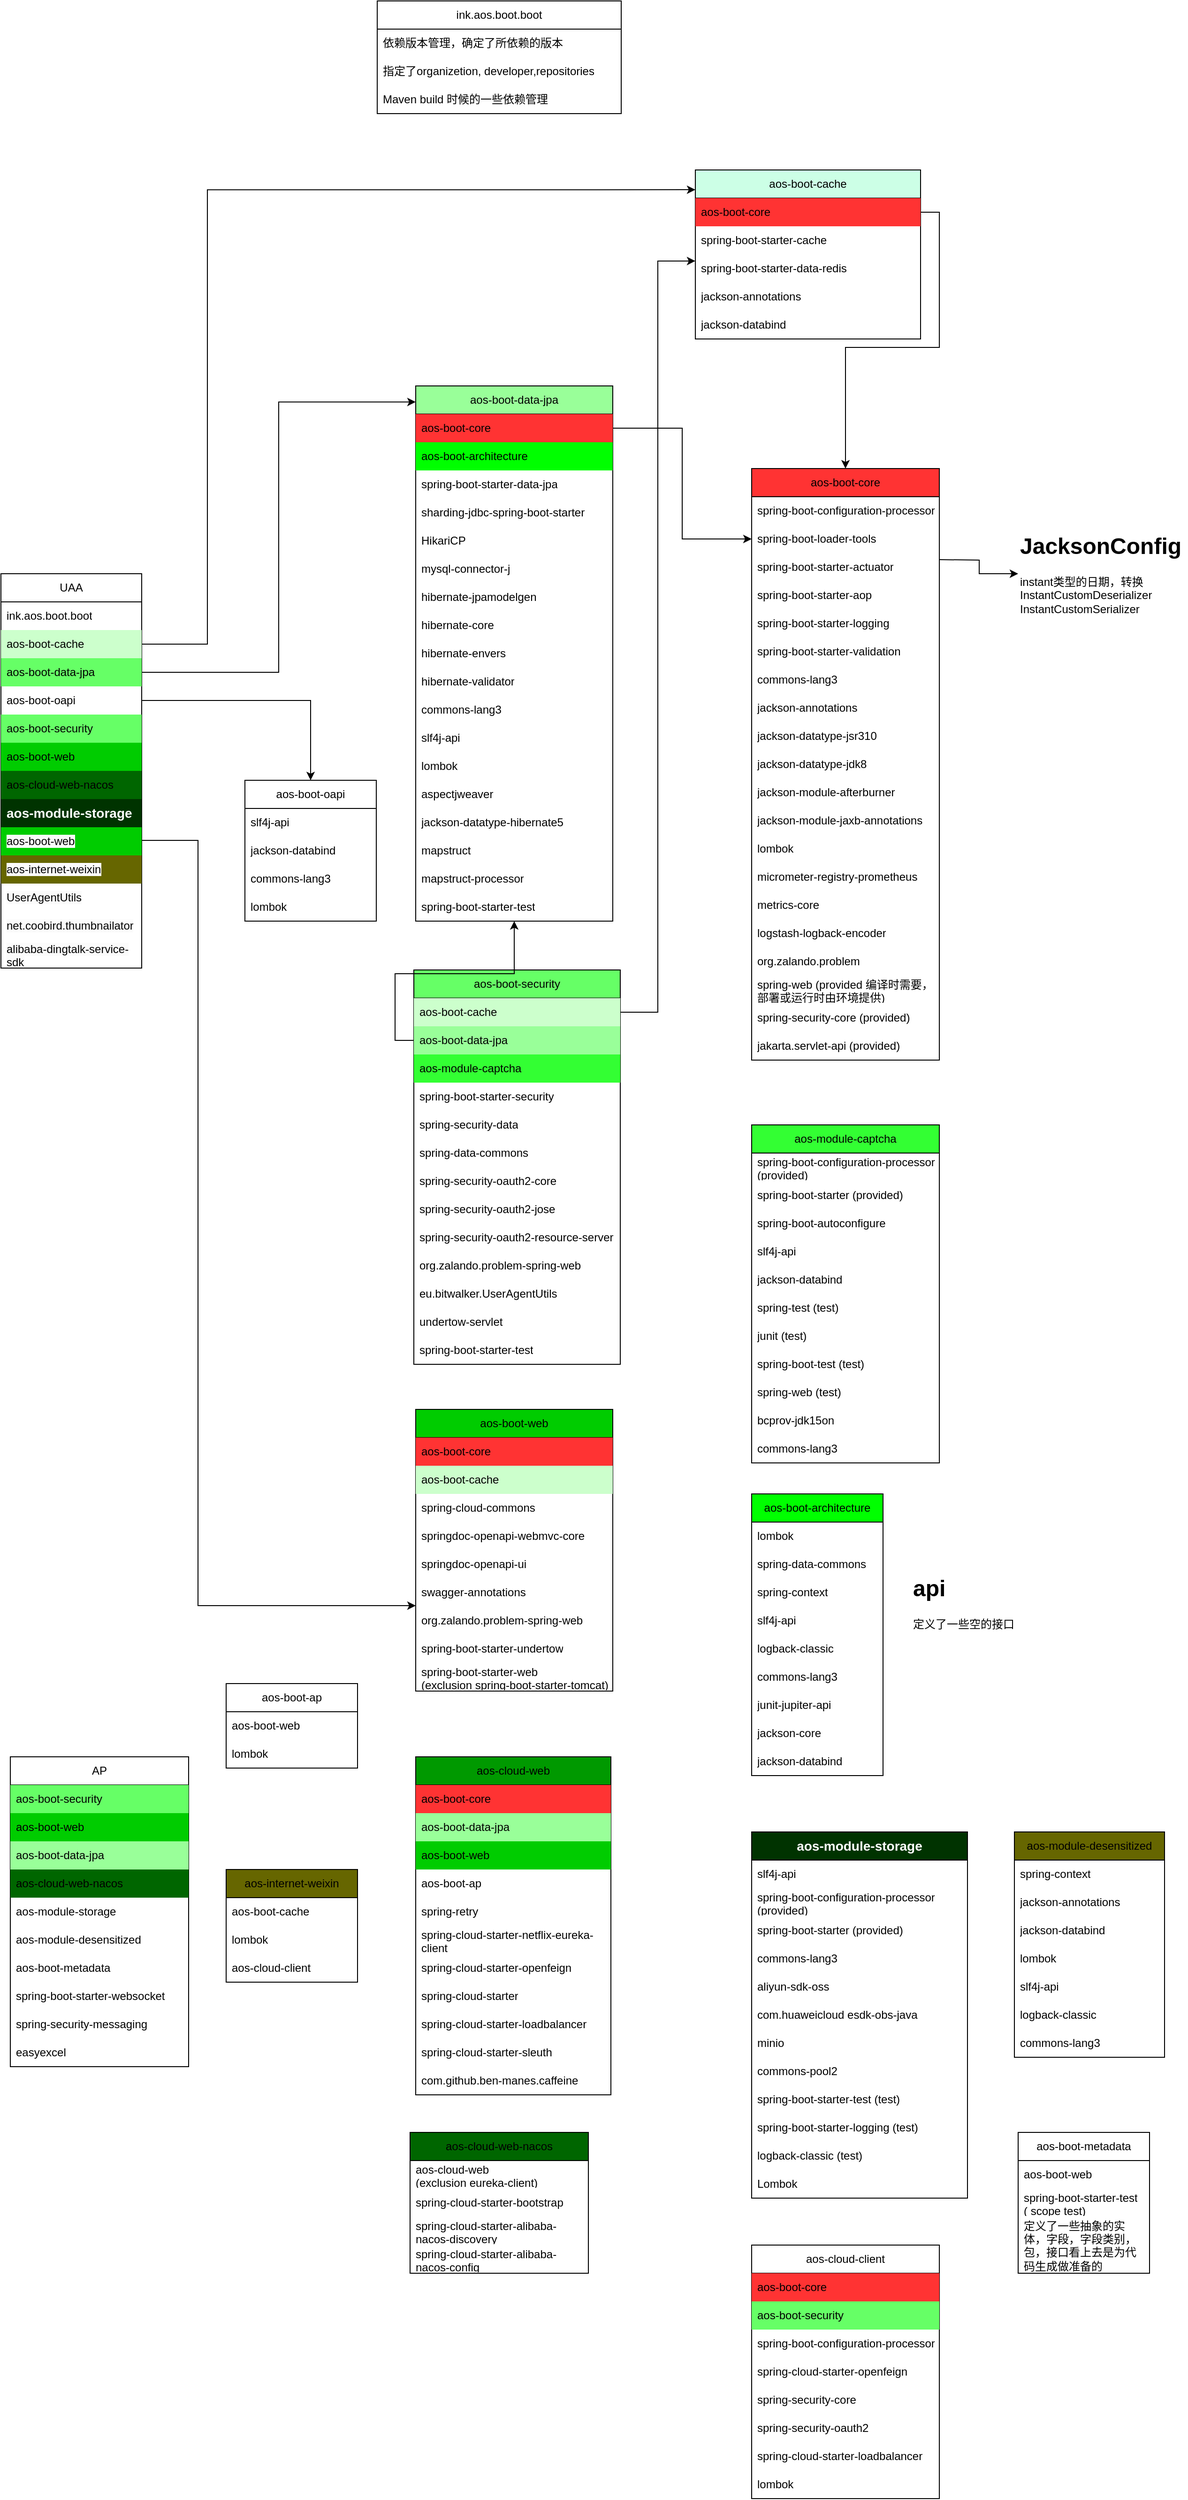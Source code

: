 <mxfile version="24.7.17">
  <diagram name="Page-1" id="LvqBapiOOyRpvTplxz8j">
    <mxGraphModel dx="1434" dy="746" grid="1" gridSize="10" guides="1" tooltips="1" connect="1" arrows="1" fold="1" page="1" pageScale="1" pageWidth="850" pageHeight="1100" math="0" shadow="0">
      <root>
        <mxCell id="0" />
        <mxCell id="1" parent="0" />
        <mxCell id="msZy4VPRfTfWuvWsuMTi-1" value="UAA" style="swimlane;fontStyle=0;childLayout=stackLayout;horizontal=1;startSize=30;horizontalStack=0;resizeParent=1;resizeParentMax=0;resizeLast=0;collapsible=1;marginBottom=0;whiteSpace=wrap;html=1;" parent="1" vertex="1">
          <mxGeometry y="620" width="150" height="420" as="geometry" />
        </mxCell>
        <mxCell id="msZy4VPRfTfWuvWsuMTi-2" value="ink.aos.boot.boot" style="text;strokeColor=none;fillColor=none;align=left;verticalAlign=middle;spacingLeft=4;spacingRight=4;overflow=hidden;points=[[0,0.5],[1,0.5]];portConstraint=eastwest;rotatable=0;whiteSpace=wrap;html=1;" parent="msZy4VPRfTfWuvWsuMTi-1" vertex="1">
          <mxGeometry y="30" width="150" height="30" as="geometry" />
        </mxCell>
        <mxCell id="msZy4VPRfTfWuvWsuMTi-3" value="aos-boot-cache" style="text;strokeColor=none;fillColor=#CCFFCC;align=left;verticalAlign=middle;spacingLeft=4;spacingRight=4;overflow=hidden;points=[[0,0.5],[1,0.5]];portConstraint=eastwest;rotatable=0;whiteSpace=wrap;html=1;" parent="msZy4VPRfTfWuvWsuMTi-1" vertex="1">
          <mxGeometry y="60" width="150" height="30" as="geometry" />
        </mxCell>
        <mxCell id="msZy4VPRfTfWuvWsuMTi-4" value="aos-boot-data-jpa" style="text;strokeColor=none;fillColor=#66FF66;align=left;verticalAlign=middle;spacingLeft=4;spacingRight=4;overflow=hidden;points=[[0,0.5],[1,0.5]];portConstraint=eastwest;rotatable=0;whiteSpace=wrap;html=1;" parent="msZy4VPRfTfWuvWsuMTi-1" vertex="1">
          <mxGeometry y="90" width="150" height="30" as="geometry" />
        </mxCell>
        <mxCell id="msZy4VPRfTfWuvWsuMTi-11" value="aos-boot-oapi" style="text;strokeColor=none;fillColor=none;align=left;verticalAlign=middle;spacingLeft=4;spacingRight=4;overflow=hidden;points=[[0,0.5],[1,0.5]];portConstraint=eastwest;rotatable=0;whiteSpace=wrap;html=1;" parent="msZy4VPRfTfWuvWsuMTi-1" vertex="1">
          <mxGeometry y="120" width="150" height="30" as="geometry" />
        </mxCell>
        <mxCell id="msZy4VPRfTfWuvWsuMTi-139" value="aos-boot-security" style="text;strokeColor=none;fillColor=#66FF66;align=left;verticalAlign=middle;spacingLeft=4;spacingRight=4;overflow=hidden;points=[[0,0.5],[1,0.5]];portConstraint=eastwest;rotatable=0;whiteSpace=wrap;html=1;" parent="msZy4VPRfTfWuvWsuMTi-1" vertex="1">
          <mxGeometry y="150" width="150" height="30" as="geometry" />
        </mxCell>
        <mxCell id="msZy4VPRfTfWuvWsuMTi-140" value="aos-boot-web" style="text;strokeColor=none;fillColor=#00CC00;align=left;verticalAlign=middle;spacingLeft=4;spacingRight=4;overflow=hidden;points=[[0,0.5],[1,0.5]];portConstraint=eastwest;rotatable=0;whiteSpace=wrap;html=1;" parent="msZy4VPRfTfWuvWsuMTi-1" vertex="1">
          <mxGeometry y="180" width="150" height="30" as="geometry" />
        </mxCell>
        <mxCell id="msZy4VPRfTfWuvWsuMTi-142" value="aos-cloud-web-nacos" style="text;strokeColor=none;fillColor=#006600;align=left;verticalAlign=middle;spacingLeft=4;spacingRight=4;overflow=hidden;points=[[0,0.5],[1,0.5]];portConstraint=eastwest;rotatable=0;whiteSpace=wrap;html=1;" parent="msZy4VPRfTfWuvWsuMTi-1" vertex="1">
          <mxGeometry y="210" width="150" height="30" as="geometry" />
        </mxCell>
        <mxCell id="msZy4VPRfTfWuvWsuMTi-141" value="&lt;font color=&quot;#ffffff&quot; style=&quot;font-size: 14px;&quot;&gt;&lt;b&gt;aos-module-storage&lt;/b&gt;&lt;/font&gt;" style="text;strokeColor=none;fillColor=#003300;align=left;verticalAlign=middle;spacingLeft=4;spacingRight=4;overflow=hidden;points=[[0,0.5],[1,0.5]];portConstraint=eastwest;rotatable=0;whiteSpace=wrap;html=1;" parent="msZy4VPRfTfWuvWsuMTi-1" vertex="1">
          <mxGeometry y="240" width="150" height="30" as="geometry" />
        </mxCell>
        <mxCell id="msZy4VPRfTfWuvWsuMTi-136" value="&lt;span style=&quot;color: rgb(0, 0, 0); font-family: Helvetica; font-size: 12px; font-style: normal; font-variant-ligatures: normal; font-variant-caps: normal; font-weight: 400; letter-spacing: normal; orphans: 2; text-align: center; text-indent: 0px; text-transform: none; widows: 2; word-spacing: 0px; -webkit-text-stroke-width: 0px; white-space: normal; background-color: rgb(251, 251, 251); text-decoration-thickness: initial; text-decoration-style: initial; text-decoration-color: initial; display: inline !important; float: none;&quot;&gt;aos-boot-web&lt;/span&gt;" style="text;strokeColor=none;fillColor=#00CC00;align=left;verticalAlign=middle;spacingLeft=4;spacingRight=4;overflow=hidden;points=[[0,0.5],[1,0.5]];portConstraint=eastwest;rotatable=0;whiteSpace=wrap;html=1;" parent="msZy4VPRfTfWuvWsuMTi-1" vertex="1">
          <mxGeometry y="270" width="150" height="30" as="geometry" />
        </mxCell>
        <mxCell id="msZy4VPRfTfWuvWsuMTi-147" value="&lt;span style=&quot;color: rgb(0, 0, 0); font-family: Helvetica; font-size: 12px; font-style: normal; font-variant-ligatures: normal; font-variant-caps: normal; font-weight: 400; letter-spacing: normal; orphans: 2; text-align: center; text-indent: 0px; text-transform: none; widows: 2; word-spacing: 0px; -webkit-text-stroke-width: 0px; white-space: normal; background-color: rgb(251, 251, 251); text-decoration-thickness: initial; text-decoration-style: initial; text-decoration-color: initial; display: inline !important; float: none;&quot;&gt;aos-internet-weixin&lt;/span&gt;" style="text;strokeColor=none;fillColor=#666600;align=left;verticalAlign=middle;spacingLeft=4;spacingRight=4;overflow=hidden;points=[[0,0.5],[1,0.5]];portConstraint=eastwest;rotatable=0;whiteSpace=wrap;html=1;" parent="msZy4VPRfTfWuvWsuMTi-1" vertex="1">
          <mxGeometry y="300" width="150" height="30" as="geometry" />
        </mxCell>
        <mxCell id="msZy4VPRfTfWuvWsuMTi-149" value="&lt;span style=&quot;color: rgb(0, 0, 0); font-family: Helvetica; font-size: 12px; font-style: normal; font-variant-ligatures: normal; font-variant-caps: normal; font-weight: 400; letter-spacing: normal; orphans: 2; text-align: center; text-indent: 0px; text-transform: none; widows: 2; word-spacing: 0px; -webkit-text-stroke-width: 0px; white-space: normal; background-color: rgb(251, 251, 251); text-decoration-thickness: initial; text-decoration-style: initial; text-decoration-color: initial; display: inline !important; float: none;&quot;&gt;UserAgentUtils&lt;/span&gt;" style="text;strokeColor=none;fillColor=none;align=left;verticalAlign=middle;spacingLeft=4;spacingRight=4;overflow=hidden;points=[[0,0.5],[1,0.5]];portConstraint=eastwest;rotatable=0;whiteSpace=wrap;html=1;" parent="msZy4VPRfTfWuvWsuMTi-1" vertex="1">
          <mxGeometry y="330" width="150" height="30" as="geometry" />
        </mxCell>
        <mxCell id="msZy4VPRfTfWuvWsuMTi-150" value="&lt;span style=&quot;color: rgb(0, 0, 0); font-family: Helvetica; font-size: 12px; font-style: normal; font-variant-ligatures: normal; font-variant-caps: normal; font-weight: 400; letter-spacing: normal; orphans: 2; text-align: center; text-indent: 0px; text-transform: none; widows: 2; word-spacing: 0px; -webkit-text-stroke-width: 0px; white-space: normal; background-color: rgb(251, 251, 251); text-decoration-thickness: initial; text-decoration-style: initial; text-decoration-color: initial; display: inline !important; float: none;&quot;&gt;net.coobird.thumbnailator&lt;/span&gt;" style="text;strokeColor=none;fillColor=none;align=left;verticalAlign=middle;spacingLeft=4;spacingRight=4;overflow=hidden;points=[[0,0.5],[1,0.5]];portConstraint=eastwest;rotatable=0;whiteSpace=wrap;html=1;" parent="msZy4VPRfTfWuvWsuMTi-1" vertex="1">
          <mxGeometry y="360" width="150" height="30" as="geometry" />
        </mxCell>
        <mxCell id="msZy4VPRfTfWuvWsuMTi-151" value="&lt;span style=&quot;color: rgb(0, 0, 0); font-family: Helvetica; font-size: 12px; font-style: normal; font-variant-ligatures: normal; font-variant-caps: normal; font-weight: 400; letter-spacing: normal; orphans: 2; text-align: center; text-indent: 0px; text-transform: none; widows: 2; word-spacing: 0px; -webkit-text-stroke-width: 0px; white-space: normal; background-color: rgb(251, 251, 251); text-decoration-thickness: initial; text-decoration-style: initial; text-decoration-color: initial; display: inline !important; float: none;&quot;&gt;alibaba-dingtalk-service-sdk&lt;/span&gt;" style="text;strokeColor=none;fillColor=none;align=left;verticalAlign=middle;spacingLeft=4;spacingRight=4;overflow=hidden;points=[[0,0.5],[1,0.5]];portConstraint=eastwest;rotatable=0;whiteSpace=wrap;html=1;" parent="msZy4VPRfTfWuvWsuMTi-1" vertex="1">
          <mxGeometry y="390" width="150" height="30" as="geometry" />
        </mxCell>
        <mxCell id="msZy4VPRfTfWuvWsuMTi-7" value="&lt;span style=&quot;text-align: left;&quot;&gt;ink.aos.boot.boot&lt;/span&gt;" style="swimlane;fontStyle=0;childLayout=stackLayout;horizontal=1;startSize=30;horizontalStack=0;resizeParent=1;resizeParentMax=0;resizeLast=0;collapsible=1;marginBottom=0;whiteSpace=wrap;html=1;" parent="1" vertex="1">
          <mxGeometry x="401" y="10" width="260" height="120" as="geometry" />
        </mxCell>
        <mxCell id="msZy4VPRfTfWuvWsuMTi-8" value="依赖版本管理，确定了所依赖的版本" style="text;strokeColor=none;fillColor=none;align=left;verticalAlign=middle;spacingLeft=4;spacingRight=4;overflow=hidden;points=[[0,0.5],[1,0.5]];portConstraint=eastwest;rotatable=0;whiteSpace=wrap;html=1;" parent="msZy4VPRfTfWuvWsuMTi-7" vertex="1">
          <mxGeometry y="30" width="260" height="30" as="geometry" />
        </mxCell>
        <mxCell id="msZy4VPRfTfWuvWsuMTi-9" value="指定了organizetion, developer,repositories" style="text;strokeColor=none;fillColor=none;align=left;verticalAlign=middle;spacingLeft=4;spacingRight=4;overflow=hidden;points=[[0,0.5],[1,0.5]];portConstraint=eastwest;rotatable=0;whiteSpace=wrap;html=1;" parent="msZy4VPRfTfWuvWsuMTi-7" vertex="1">
          <mxGeometry y="60" width="260" height="30" as="geometry" />
        </mxCell>
        <mxCell id="msZy4VPRfTfWuvWsuMTi-10" value="Maven build 时候的一些依赖管理" style="text;strokeColor=none;fillColor=none;align=left;verticalAlign=middle;spacingLeft=4;spacingRight=4;overflow=hidden;points=[[0,0.5],[1,0.5]];portConstraint=eastwest;rotatable=0;whiteSpace=wrap;html=1;" parent="msZy4VPRfTfWuvWsuMTi-7" vertex="1">
          <mxGeometry y="90" width="260" height="30" as="geometry" />
        </mxCell>
        <mxCell id="msZy4VPRfTfWuvWsuMTi-12" value="&lt;span style=&quot;text-align: left;&quot;&gt;aos-boot-cache&lt;/span&gt;" style="swimlane;fontStyle=0;childLayout=stackLayout;horizontal=1;startSize=30;horizontalStack=0;resizeParent=1;resizeParentMax=0;resizeLast=0;collapsible=1;marginBottom=0;whiteSpace=wrap;html=1;fillColor=#CCFFE6;" parent="1" vertex="1">
          <mxGeometry x="740" y="190" width="240" height="180" as="geometry" />
        </mxCell>
        <mxCell id="msZy4VPRfTfWuvWsuMTi-13" value="aos-boot-core" style="text;strokeColor=none;fillColor=#FF3333;align=left;verticalAlign=middle;spacingLeft=4;spacingRight=4;overflow=hidden;points=[[0,0.5],[1,0.5]];portConstraint=eastwest;rotatable=0;whiteSpace=wrap;html=1;" parent="msZy4VPRfTfWuvWsuMTi-12" vertex="1">
          <mxGeometry y="30" width="240" height="30" as="geometry" />
        </mxCell>
        <mxCell id="msZy4VPRfTfWuvWsuMTi-14" value="spring-boot-starter-cache" style="text;strokeColor=none;fillColor=none;align=left;verticalAlign=middle;spacingLeft=4;spacingRight=4;overflow=hidden;points=[[0,0.5],[1,0.5]];portConstraint=eastwest;rotatable=0;whiteSpace=wrap;html=1;" parent="msZy4VPRfTfWuvWsuMTi-12" vertex="1">
          <mxGeometry y="60" width="240" height="30" as="geometry" />
        </mxCell>
        <mxCell id="msZy4VPRfTfWuvWsuMTi-15" value="spring-boot-starter-data-redis" style="text;strokeColor=none;fillColor=none;align=left;verticalAlign=middle;spacingLeft=4;spacingRight=4;overflow=hidden;points=[[0,0.5],[1,0.5]];portConstraint=eastwest;rotatable=0;whiteSpace=wrap;html=1;" parent="msZy4VPRfTfWuvWsuMTi-12" vertex="1">
          <mxGeometry y="90" width="240" height="30" as="geometry" />
        </mxCell>
        <mxCell id="msZy4VPRfTfWuvWsuMTi-16" value="jackson-annotations" style="text;strokeColor=none;fillColor=none;align=left;verticalAlign=middle;spacingLeft=4;spacingRight=4;overflow=hidden;points=[[0,0.5],[1,0.5]];portConstraint=eastwest;rotatable=0;whiteSpace=wrap;html=1;" parent="msZy4VPRfTfWuvWsuMTi-12" vertex="1">
          <mxGeometry y="120" width="240" height="30" as="geometry" />
        </mxCell>
        <mxCell id="msZy4VPRfTfWuvWsuMTi-17" value="jackson-databind" style="text;strokeColor=none;fillColor=none;align=left;verticalAlign=middle;spacingLeft=4;spacingRight=4;overflow=hidden;points=[[0,0.5],[1,0.5]];portConstraint=eastwest;rotatable=0;whiteSpace=wrap;html=1;" parent="msZy4VPRfTfWuvWsuMTi-12" vertex="1">
          <mxGeometry y="150" width="240" height="30" as="geometry" />
        </mxCell>
        <mxCell id="msZy4VPRfTfWuvWsuMTi-20" value="aos-boot-data-jpa" style="swimlane;fontStyle=0;childLayout=stackLayout;horizontal=1;startSize=30;horizontalStack=0;resizeParent=1;resizeParentMax=0;resizeLast=0;collapsible=1;marginBottom=0;whiteSpace=wrap;html=1;fillColor=#99FF99;" parent="1" vertex="1">
          <mxGeometry x="442" y="420" width="210" height="570" as="geometry" />
        </mxCell>
        <mxCell id="msZy4VPRfTfWuvWsuMTi-21" value="aos-boot-core" style="text;strokeColor=none;fillColor=#FF3333;align=left;verticalAlign=middle;spacingLeft=4;spacingRight=4;overflow=hidden;points=[[0,0.5],[1,0.5]];portConstraint=eastwest;rotatable=0;whiteSpace=wrap;html=1;" parent="msZy4VPRfTfWuvWsuMTi-20" vertex="1">
          <mxGeometry y="30" width="210" height="30" as="geometry" />
        </mxCell>
        <mxCell id="msZy4VPRfTfWuvWsuMTi-22" value="aos-boot-architecture" style="text;strokeColor=none;fillColor=#00FF00;align=left;verticalAlign=middle;spacingLeft=4;spacingRight=4;overflow=hidden;points=[[0,0.5],[1,0.5]];portConstraint=eastwest;rotatable=0;whiteSpace=wrap;html=1;" parent="msZy4VPRfTfWuvWsuMTi-20" vertex="1">
          <mxGeometry y="60" width="210" height="30" as="geometry" />
        </mxCell>
        <mxCell id="msZy4VPRfTfWuvWsuMTi-23" value="spring-boot-starter-data-jpa" style="text;strokeColor=none;fillColor=none;align=left;verticalAlign=middle;spacingLeft=4;spacingRight=4;overflow=hidden;points=[[0,0.5],[1,0.5]];portConstraint=eastwest;rotatable=0;whiteSpace=wrap;html=1;" parent="msZy4VPRfTfWuvWsuMTi-20" vertex="1">
          <mxGeometry y="90" width="210" height="30" as="geometry" />
        </mxCell>
        <mxCell id="msZy4VPRfTfWuvWsuMTi-24" value="sharding-jdbc-spring-boot-starter" style="text;strokeColor=none;fillColor=none;align=left;verticalAlign=middle;spacingLeft=4;spacingRight=4;overflow=hidden;points=[[0,0.5],[1,0.5]];portConstraint=eastwest;rotatable=0;whiteSpace=wrap;html=1;" parent="msZy4VPRfTfWuvWsuMTi-20" vertex="1">
          <mxGeometry y="120" width="210" height="30" as="geometry" />
        </mxCell>
        <mxCell id="msZy4VPRfTfWuvWsuMTi-25" value="HikariCP" style="text;strokeColor=none;fillColor=none;align=left;verticalAlign=middle;spacingLeft=4;spacingRight=4;overflow=hidden;points=[[0,0.5],[1,0.5]];portConstraint=eastwest;rotatable=0;whiteSpace=wrap;html=1;" parent="msZy4VPRfTfWuvWsuMTi-20" vertex="1">
          <mxGeometry y="150" width="210" height="30" as="geometry" />
        </mxCell>
        <mxCell id="msZy4VPRfTfWuvWsuMTi-26" value="mysql-connector-j" style="text;strokeColor=none;fillColor=none;align=left;verticalAlign=middle;spacingLeft=4;spacingRight=4;overflow=hidden;points=[[0,0.5],[1,0.5]];portConstraint=eastwest;rotatable=0;whiteSpace=wrap;html=1;" parent="msZy4VPRfTfWuvWsuMTi-20" vertex="1">
          <mxGeometry y="180" width="210" height="30" as="geometry" />
        </mxCell>
        <mxCell id="msZy4VPRfTfWuvWsuMTi-27" value="hibernate-jpamodelgen" style="text;strokeColor=none;fillColor=none;align=left;verticalAlign=middle;spacingLeft=4;spacingRight=4;overflow=hidden;points=[[0,0.5],[1,0.5]];portConstraint=eastwest;rotatable=0;whiteSpace=wrap;html=1;" parent="msZy4VPRfTfWuvWsuMTi-20" vertex="1">
          <mxGeometry y="210" width="210" height="30" as="geometry" />
        </mxCell>
        <mxCell id="msZy4VPRfTfWuvWsuMTi-28" value="hibernate-core" style="text;strokeColor=none;fillColor=none;align=left;verticalAlign=middle;spacingLeft=4;spacingRight=4;overflow=hidden;points=[[0,0.5],[1,0.5]];portConstraint=eastwest;rotatable=0;whiteSpace=wrap;html=1;" parent="msZy4VPRfTfWuvWsuMTi-20" vertex="1">
          <mxGeometry y="240" width="210" height="30" as="geometry" />
        </mxCell>
        <mxCell id="msZy4VPRfTfWuvWsuMTi-29" value="hibernate-envers" style="text;strokeColor=none;fillColor=none;align=left;verticalAlign=middle;spacingLeft=4;spacingRight=4;overflow=hidden;points=[[0,0.5],[1,0.5]];portConstraint=eastwest;rotatable=0;whiteSpace=wrap;html=1;" parent="msZy4VPRfTfWuvWsuMTi-20" vertex="1">
          <mxGeometry y="270" width="210" height="30" as="geometry" />
        </mxCell>
        <mxCell id="msZy4VPRfTfWuvWsuMTi-30" value="hibernate-validator" style="text;strokeColor=none;fillColor=none;align=left;verticalAlign=middle;spacingLeft=4;spacingRight=4;overflow=hidden;points=[[0,0.5],[1,0.5]];portConstraint=eastwest;rotatable=0;whiteSpace=wrap;html=1;" parent="msZy4VPRfTfWuvWsuMTi-20" vertex="1">
          <mxGeometry y="300" width="210" height="30" as="geometry" />
        </mxCell>
        <mxCell id="msZy4VPRfTfWuvWsuMTi-31" value="commons-lang3" style="text;strokeColor=none;fillColor=none;align=left;verticalAlign=middle;spacingLeft=4;spacingRight=4;overflow=hidden;points=[[0,0.5],[1,0.5]];portConstraint=eastwest;rotatable=0;whiteSpace=wrap;html=1;" parent="msZy4VPRfTfWuvWsuMTi-20" vertex="1">
          <mxGeometry y="330" width="210" height="30" as="geometry" />
        </mxCell>
        <mxCell id="msZy4VPRfTfWuvWsuMTi-32" value="slf4j-api" style="text;strokeColor=none;fillColor=none;align=left;verticalAlign=middle;spacingLeft=4;spacingRight=4;overflow=hidden;points=[[0,0.5],[1,0.5]];portConstraint=eastwest;rotatable=0;whiteSpace=wrap;html=1;" parent="msZy4VPRfTfWuvWsuMTi-20" vertex="1">
          <mxGeometry y="360" width="210" height="30" as="geometry" />
        </mxCell>
        <mxCell id="msZy4VPRfTfWuvWsuMTi-33" value="lombok" style="text;strokeColor=none;fillColor=none;align=left;verticalAlign=middle;spacingLeft=4;spacingRight=4;overflow=hidden;points=[[0,0.5],[1,0.5]];portConstraint=eastwest;rotatable=0;whiteSpace=wrap;html=1;" parent="msZy4VPRfTfWuvWsuMTi-20" vertex="1">
          <mxGeometry y="390" width="210" height="30" as="geometry" />
        </mxCell>
        <mxCell id="msZy4VPRfTfWuvWsuMTi-34" value="aspectjweaver" style="text;strokeColor=none;fillColor=none;align=left;verticalAlign=middle;spacingLeft=4;spacingRight=4;overflow=hidden;points=[[0,0.5],[1,0.5]];portConstraint=eastwest;rotatable=0;whiteSpace=wrap;html=1;" parent="msZy4VPRfTfWuvWsuMTi-20" vertex="1">
          <mxGeometry y="420" width="210" height="30" as="geometry" />
        </mxCell>
        <mxCell id="msZy4VPRfTfWuvWsuMTi-35" value="jackson-datatype-hibernate5" style="text;strokeColor=none;fillColor=none;align=left;verticalAlign=middle;spacingLeft=4;spacingRight=4;overflow=hidden;points=[[0,0.5],[1,0.5]];portConstraint=eastwest;rotatable=0;whiteSpace=wrap;html=1;" parent="msZy4VPRfTfWuvWsuMTi-20" vertex="1">
          <mxGeometry y="450" width="210" height="30" as="geometry" />
        </mxCell>
        <mxCell id="msZy4VPRfTfWuvWsuMTi-36" value="mapstruct" style="text;strokeColor=none;fillColor=none;align=left;verticalAlign=middle;spacingLeft=4;spacingRight=4;overflow=hidden;points=[[0,0.5],[1,0.5]];portConstraint=eastwest;rotatable=0;whiteSpace=wrap;html=1;" parent="msZy4VPRfTfWuvWsuMTi-20" vertex="1">
          <mxGeometry y="480" width="210" height="30" as="geometry" />
        </mxCell>
        <mxCell id="msZy4VPRfTfWuvWsuMTi-37" value="mapstruct-processor" style="text;strokeColor=none;fillColor=none;align=left;verticalAlign=middle;spacingLeft=4;spacingRight=4;overflow=hidden;points=[[0,0.5],[1,0.5]];portConstraint=eastwest;rotatable=0;whiteSpace=wrap;html=1;" parent="msZy4VPRfTfWuvWsuMTi-20" vertex="1">
          <mxGeometry y="510" width="210" height="30" as="geometry" />
        </mxCell>
        <mxCell id="msZy4VPRfTfWuvWsuMTi-38" value="spring-boot-starter-test" style="text;strokeColor=none;fillColor=none;align=left;verticalAlign=middle;spacingLeft=4;spacingRight=4;overflow=hidden;points=[[0,0.5],[1,0.5]];portConstraint=eastwest;rotatable=0;whiteSpace=wrap;html=1;" parent="msZy4VPRfTfWuvWsuMTi-20" vertex="1">
          <mxGeometry y="540" width="210" height="30" as="geometry" />
        </mxCell>
        <mxCell id="msZy4VPRfTfWuvWsuMTi-39" style="edgeStyle=orthogonalEdgeStyle;rounded=0;orthogonalLoop=1;jettySize=auto;html=1;entryX=0;entryY=0.03;entryDx=0;entryDy=0;entryPerimeter=0;" parent="1" source="msZy4VPRfTfWuvWsuMTi-4" target="msZy4VPRfTfWuvWsuMTi-20" edge="1">
          <mxGeometry relative="1" as="geometry" />
        </mxCell>
        <mxCell id="msZy4VPRfTfWuvWsuMTi-40" value="aos-boot-core" style="swimlane;fontStyle=0;childLayout=stackLayout;horizontal=1;startSize=30;horizontalStack=0;resizeParent=1;resizeParentMax=0;resizeLast=0;collapsible=1;marginBottom=0;whiteSpace=wrap;html=1;fillColor=#FF3333;" parent="1" vertex="1">
          <mxGeometry x="800" y="508" width="200" height="630" as="geometry" />
        </mxCell>
        <mxCell id="msZy4VPRfTfWuvWsuMTi-41" value="spring-boot-configuration-processor" style="text;strokeColor=none;fillColor=none;align=left;verticalAlign=middle;spacingLeft=4;spacingRight=4;overflow=hidden;points=[[0,0.5],[1,0.5]];portConstraint=eastwest;rotatable=0;whiteSpace=wrap;html=1;" parent="msZy4VPRfTfWuvWsuMTi-40" vertex="1">
          <mxGeometry y="30" width="200" height="30" as="geometry" />
        </mxCell>
        <mxCell id="msZy4VPRfTfWuvWsuMTi-42" value="spring-boot-loader-tools" style="text;strokeColor=none;fillColor=none;align=left;verticalAlign=middle;spacingLeft=4;spacingRight=4;overflow=hidden;points=[[0,0.5],[1,0.5]];portConstraint=eastwest;rotatable=0;whiteSpace=wrap;html=1;" parent="msZy4VPRfTfWuvWsuMTi-40" vertex="1">
          <mxGeometry y="60" width="200" height="30" as="geometry" />
        </mxCell>
        <mxCell id="msZy4VPRfTfWuvWsuMTi-43" value="spring-boot-starter-actuator" style="text;strokeColor=none;fillColor=none;align=left;verticalAlign=middle;spacingLeft=4;spacingRight=4;overflow=hidden;points=[[0,0.5],[1,0.5]];portConstraint=eastwest;rotatable=0;whiteSpace=wrap;html=1;" parent="msZy4VPRfTfWuvWsuMTi-40" vertex="1">
          <mxGeometry y="90" width="200" height="30" as="geometry" />
        </mxCell>
        <mxCell id="msZy4VPRfTfWuvWsuMTi-46" value="spring-boot-starter-aop" style="text;strokeColor=none;fillColor=none;align=left;verticalAlign=middle;spacingLeft=4;spacingRight=4;overflow=hidden;points=[[0,0.5],[1,0.5]];portConstraint=eastwest;rotatable=0;whiteSpace=wrap;html=1;" parent="msZy4VPRfTfWuvWsuMTi-40" vertex="1">
          <mxGeometry y="120" width="200" height="30" as="geometry" />
        </mxCell>
        <mxCell id="msZy4VPRfTfWuvWsuMTi-47" value="spring-boot-starter-logging" style="text;strokeColor=none;fillColor=none;align=left;verticalAlign=middle;spacingLeft=4;spacingRight=4;overflow=hidden;points=[[0,0.5],[1,0.5]];portConstraint=eastwest;rotatable=0;whiteSpace=wrap;html=1;" parent="msZy4VPRfTfWuvWsuMTi-40" vertex="1">
          <mxGeometry y="150" width="200" height="30" as="geometry" />
        </mxCell>
        <mxCell id="msZy4VPRfTfWuvWsuMTi-48" value="spring-boot-starter-validation" style="text;strokeColor=none;fillColor=none;align=left;verticalAlign=middle;spacingLeft=4;spacingRight=4;overflow=hidden;points=[[0,0.5],[1,0.5]];portConstraint=eastwest;rotatable=0;whiteSpace=wrap;html=1;" parent="msZy4VPRfTfWuvWsuMTi-40" vertex="1">
          <mxGeometry y="180" width="200" height="30" as="geometry" />
        </mxCell>
        <mxCell id="msZy4VPRfTfWuvWsuMTi-49" value="commons-lang3" style="text;strokeColor=none;fillColor=none;align=left;verticalAlign=middle;spacingLeft=4;spacingRight=4;overflow=hidden;points=[[0,0.5],[1,0.5]];portConstraint=eastwest;rotatable=0;whiteSpace=wrap;html=1;" parent="msZy4VPRfTfWuvWsuMTi-40" vertex="1">
          <mxGeometry y="210" width="200" height="30" as="geometry" />
        </mxCell>
        <mxCell id="msZy4VPRfTfWuvWsuMTi-50" value="jackson-annotations" style="text;strokeColor=none;fillColor=none;align=left;verticalAlign=middle;spacingLeft=4;spacingRight=4;overflow=hidden;points=[[0,0.5],[1,0.5]];portConstraint=eastwest;rotatable=0;whiteSpace=wrap;html=1;" parent="msZy4VPRfTfWuvWsuMTi-40" vertex="1">
          <mxGeometry y="240" width="200" height="30" as="geometry" />
        </mxCell>
        <mxCell id="msZy4VPRfTfWuvWsuMTi-51" value="jackson-datatype-jsr310" style="text;strokeColor=none;fillColor=none;align=left;verticalAlign=middle;spacingLeft=4;spacingRight=4;overflow=hidden;points=[[0,0.5],[1,0.5]];portConstraint=eastwest;rotatable=0;whiteSpace=wrap;html=1;" parent="msZy4VPRfTfWuvWsuMTi-40" vertex="1">
          <mxGeometry y="270" width="200" height="30" as="geometry" />
        </mxCell>
        <mxCell id="msZy4VPRfTfWuvWsuMTi-52" value="jackson-datatype-jdk8" style="text;strokeColor=none;fillColor=none;align=left;verticalAlign=middle;spacingLeft=4;spacingRight=4;overflow=hidden;points=[[0,0.5],[1,0.5]];portConstraint=eastwest;rotatable=0;whiteSpace=wrap;html=1;" parent="msZy4VPRfTfWuvWsuMTi-40" vertex="1">
          <mxGeometry y="300" width="200" height="30" as="geometry" />
        </mxCell>
        <mxCell id="msZy4VPRfTfWuvWsuMTi-54" value="jackson-module-afterburner" style="text;strokeColor=none;fillColor=none;align=left;verticalAlign=middle;spacingLeft=4;spacingRight=4;overflow=hidden;points=[[0,0.5],[1,0.5]];portConstraint=eastwest;rotatable=0;whiteSpace=wrap;html=1;" parent="msZy4VPRfTfWuvWsuMTi-40" vertex="1">
          <mxGeometry y="330" width="200" height="30" as="geometry" />
        </mxCell>
        <mxCell id="msZy4VPRfTfWuvWsuMTi-53" value="jackson-module-jaxb-annotations" style="text;strokeColor=none;fillColor=none;align=left;verticalAlign=middle;spacingLeft=4;spacingRight=4;overflow=hidden;points=[[0,0.5],[1,0.5]];portConstraint=eastwest;rotatable=0;whiteSpace=wrap;html=1;" parent="msZy4VPRfTfWuvWsuMTi-40" vertex="1">
          <mxGeometry y="360" width="200" height="30" as="geometry" />
        </mxCell>
        <mxCell id="msZy4VPRfTfWuvWsuMTi-55" value="lombok" style="text;strokeColor=none;fillColor=none;align=left;verticalAlign=middle;spacingLeft=4;spacingRight=4;overflow=hidden;points=[[0,0.5],[1,0.5]];portConstraint=eastwest;rotatable=0;whiteSpace=wrap;html=1;" parent="msZy4VPRfTfWuvWsuMTi-40" vertex="1">
          <mxGeometry y="390" width="200" height="30" as="geometry" />
        </mxCell>
        <mxCell id="msZy4VPRfTfWuvWsuMTi-56" value="micrometer-registry-prometheus" style="text;strokeColor=none;fillColor=none;align=left;verticalAlign=middle;spacingLeft=4;spacingRight=4;overflow=hidden;points=[[0,0.5],[1,0.5]];portConstraint=eastwest;rotatable=0;whiteSpace=wrap;html=1;" parent="msZy4VPRfTfWuvWsuMTi-40" vertex="1">
          <mxGeometry y="420" width="200" height="30" as="geometry" />
        </mxCell>
        <mxCell id="msZy4VPRfTfWuvWsuMTi-57" value="metrics-core" style="text;strokeColor=none;fillColor=none;align=left;verticalAlign=middle;spacingLeft=4;spacingRight=4;overflow=hidden;points=[[0,0.5],[1,0.5]];portConstraint=eastwest;rotatable=0;whiteSpace=wrap;html=1;" parent="msZy4VPRfTfWuvWsuMTi-40" vertex="1">
          <mxGeometry y="450" width="200" height="30" as="geometry" />
        </mxCell>
        <mxCell id="msZy4VPRfTfWuvWsuMTi-58" value="logstash-logback-encoder" style="text;strokeColor=none;fillColor=none;align=left;verticalAlign=middle;spacingLeft=4;spacingRight=4;overflow=hidden;points=[[0,0.5],[1,0.5]];portConstraint=eastwest;rotatable=0;whiteSpace=wrap;html=1;" parent="msZy4VPRfTfWuvWsuMTi-40" vertex="1">
          <mxGeometry y="480" width="200" height="30" as="geometry" />
        </mxCell>
        <mxCell id="msZy4VPRfTfWuvWsuMTi-59" value="org.zalando.problem" style="text;strokeColor=none;fillColor=none;align=left;verticalAlign=middle;spacingLeft=4;spacingRight=4;overflow=hidden;points=[[0,0.5],[1,0.5]];portConstraint=eastwest;rotatable=0;whiteSpace=wrap;html=1;" parent="msZy4VPRfTfWuvWsuMTi-40" vertex="1">
          <mxGeometry y="510" width="200" height="30" as="geometry" />
        </mxCell>
        <mxCell id="msZy4VPRfTfWuvWsuMTi-60" value="spring-web (provided 编译时需要，部署或运行时由环境提供)" style="text;strokeColor=none;fillColor=none;align=left;verticalAlign=middle;spacingLeft=4;spacingRight=4;overflow=hidden;points=[[0,0.5],[1,0.5]];portConstraint=eastwest;rotatable=0;whiteSpace=wrap;html=1;" parent="msZy4VPRfTfWuvWsuMTi-40" vertex="1">
          <mxGeometry y="540" width="200" height="30" as="geometry" />
        </mxCell>
        <mxCell id="msZy4VPRfTfWuvWsuMTi-61" value="spring-security-core (provided)" style="text;strokeColor=none;fillColor=none;align=left;verticalAlign=middle;spacingLeft=4;spacingRight=4;overflow=hidden;points=[[0,0.5],[1,0.5]];portConstraint=eastwest;rotatable=0;whiteSpace=wrap;html=1;" parent="msZy4VPRfTfWuvWsuMTi-40" vertex="1">
          <mxGeometry y="570" width="200" height="30" as="geometry" />
        </mxCell>
        <mxCell id="msZy4VPRfTfWuvWsuMTi-62" value="jakarta.servlet-api (provided)" style="text;strokeColor=none;fillColor=none;align=left;verticalAlign=middle;spacingLeft=4;spacingRight=4;overflow=hidden;points=[[0,0.5],[1,0.5]];portConstraint=eastwest;rotatable=0;whiteSpace=wrap;html=1;" parent="msZy4VPRfTfWuvWsuMTi-40" vertex="1">
          <mxGeometry y="600" width="200" height="30" as="geometry" />
        </mxCell>
        <mxCell id="msZy4VPRfTfWuvWsuMTi-44" style="edgeStyle=orthogonalEdgeStyle;rounded=0;orthogonalLoop=1;jettySize=auto;html=1;entryX=0.5;entryY=0;entryDx=0;entryDy=0;" parent="1" source="msZy4VPRfTfWuvWsuMTi-13" target="msZy4VPRfTfWuvWsuMTi-40" edge="1">
          <mxGeometry relative="1" as="geometry" />
        </mxCell>
        <mxCell id="msZy4VPRfTfWuvWsuMTi-45" style="edgeStyle=orthogonalEdgeStyle;rounded=0;orthogonalLoop=1;jettySize=auto;html=1;entryX=0;entryY=0.5;entryDx=0;entryDy=0;" parent="1" source="msZy4VPRfTfWuvWsuMTi-21" target="msZy4VPRfTfWuvWsuMTi-42" edge="1">
          <mxGeometry relative="1" as="geometry" />
        </mxCell>
        <mxCell id="msZy4VPRfTfWuvWsuMTi-63" value="&lt;h1 style=&quot;margin-top: 0px;&quot;&gt;JacksonConfig&lt;/h1&gt;&lt;p&gt;instant类型的日期，转换&lt;br&gt;InstantCustomDeserializer&lt;br&gt;InstantCustomSerializer&lt;/p&gt;" style="text;html=1;whiteSpace=wrap;overflow=hidden;rounded=0;" parent="1" vertex="1">
          <mxGeometry x="1084" y="570" width="180" height="100" as="geometry" />
        </mxCell>
        <mxCell id="msZy4VPRfTfWuvWsuMTi-65" style="edgeStyle=orthogonalEdgeStyle;rounded=0;orthogonalLoop=1;jettySize=auto;html=1;entryX=0;entryY=0.5;entryDx=0;entryDy=0;" parent="1" target="msZy4VPRfTfWuvWsuMTi-63" edge="1">
          <mxGeometry relative="1" as="geometry">
            <mxPoint x="1000" y="605" as="sourcePoint" />
            <mxPoint x="1083.96" y="604" as="targetPoint" />
          </mxGeometry>
        </mxCell>
        <mxCell id="msZy4VPRfTfWuvWsuMTi-66" value="aos-boot-oapi" style="swimlane;fontStyle=0;childLayout=stackLayout;horizontal=1;startSize=30;horizontalStack=0;resizeParent=1;resizeParentMax=0;resizeLast=0;collapsible=1;marginBottom=0;whiteSpace=wrap;html=1;" parent="1" vertex="1">
          <mxGeometry x="260" y="840" width="140" height="150" as="geometry" />
        </mxCell>
        <mxCell id="msZy4VPRfTfWuvWsuMTi-67" value="slf4j-api" style="text;strokeColor=none;fillColor=none;align=left;verticalAlign=middle;spacingLeft=4;spacingRight=4;overflow=hidden;points=[[0,0.5],[1,0.5]];portConstraint=eastwest;rotatable=0;whiteSpace=wrap;html=1;" parent="msZy4VPRfTfWuvWsuMTi-66" vertex="1">
          <mxGeometry y="30" width="140" height="30" as="geometry" />
        </mxCell>
        <mxCell id="msZy4VPRfTfWuvWsuMTi-68" value="jackson-databind" style="text;strokeColor=none;fillColor=none;align=left;verticalAlign=middle;spacingLeft=4;spacingRight=4;overflow=hidden;points=[[0,0.5],[1,0.5]];portConstraint=eastwest;rotatable=0;whiteSpace=wrap;html=1;" parent="msZy4VPRfTfWuvWsuMTi-66" vertex="1">
          <mxGeometry y="60" width="140" height="30" as="geometry" />
        </mxCell>
        <mxCell id="msZy4VPRfTfWuvWsuMTi-69" value="commons-lang3" style="text;strokeColor=none;fillColor=none;align=left;verticalAlign=middle;spacingLeft=4;spacingRight=4;overflow=hidden;points=[[0,0.5],[1,0.5]];portConstraint=eastwest;rotatable=0;whiteSpace=wrap;html=1;" parent="msZy4VPRfTfWuvWsuMTi-66" vertex="1">
          <mxGeometry y="90" width="140" height="30" as="geometry" />
        </mxCell>
        <mxCell id="msZy4VPRfTfWuvWsuMTi-70" value="lombok" style="text;strokeColor=none;fillColor=none;align=left;verticalAlign=middle;spacingLeft=4;spacingRight=4;overflow=hidden;points=[[0,0.5],[1,0.5]];portConstraint=eastwest;rotatable=0;whiteSpace=wrap;html=1;" parent="msZy4VPRfTfWuvWsuMTi-66" vertex="1">
          <mxGeometry y="120" width="140" height="30" as="geometry" />
        </mxCell>
        <mxCell id="msZy4VPRfTfWuvWsuMTi-78" style="edgeStyle=orthogonalEdgeStyle;rounded=0;orthogonalLoop=1;jettySize=auto;html=1;entryX=0;entryY=0.117;entryDx=0;entryDy=0;entryPerimeter=0;" parent="1" source="msZy4VPRfTfWuvWsuMTi-3" target="msZy4VPRfTfWuvWsuMTi-12" edge="1">
          <mxGeometry relative="1" as="geometry">
            <Array as="points">
              <mxPoint x="220" y="695" />
              <mxPoint x="220" y="211" />
            </Array>
          </mxGeometry>
        </mxCell>
        <mxCell id="msZy4VPRfTfWuvWsuMTi-80" value="&lt;span style=&quot;text-align: left;&quot;&gt;aos-boot-security&lt;/span&gt;" style="swimlane;fontStyle=0;childLayout=stackLayout;horizontal=1;startSize=30;horizontalStack=0;resizeParent=1;resizeParentMax=0;resizeLast=0;collapsible=1;marginBottom=0;whiteSpace=wrap;html=1;fillColor=#66FF66;" parent="1" vertex="1">
          <mxGeometry x="440" y="1042" width="220" height="420" as="geometry" />
        </mxCell>
        <mxCell id="msZy4VPRfTfWuvWsuMTi-81" value="aos-boot-cache" style="text;strokeColor=none;fillColor=#CCFFCC;align=left;verticalAlign=middle;spacingLeft=4;spacingRight=4;overflow=hidden;points=[[0,0.5],[1,0.5]];portConstraint=eastwest;rotatable=0;whiteSpace=wrap;html=1;" parent="msZy4VPRfTfWuvWsuMTi-80" vertex="1">
          <mxGeometry y="30" width="220" height="30" as="geometry" />
        </mxCell>
        <mxCell id="msZy4VPRfTfWuvWsuMTi-82" value="aos-boot-data-jpa" style="text;strokeColor=none;fillColor=#99FF99;align=left;verticalAlign=middle;spacingLeft=4;spacingRight=4;overflow=hidden;points=[[0,0.5],[1,0.5]];portConstraint=eastwest;rotatable=0;whiteSpace=wrap;html=1;" parent="msZy4VPRfTfWuvWsuMTi-80" vertex="1">
          <mxGeometry y="60" width="220" height="30" as="geometry" />
        </mxCell>
        <mxCell id="msZy4VPRfTfWuvWsuMTi-96" value="aos-module-captcha" style="text;strokeColor=none;fillColor=#33FF33;align=left;verticalAlign=middle;spacingLeft=4;spacingRight=4;overflow=hidden;points=[[0,0.5],[1,0.5]];portConstraint=eastwest;rotatable=0;whiteSpace=wrap;html=1;" parent="msZy4VPRfTfWuvWsuMTi-80" vertex="1">
          <mxGeometry y="90" width="220" height="30" as="geometry" />
        </mxCell>
        <mxCell id="msZy4VPRfTfWuvWsuMTi-83" value="spring-boot-starter-security" style="text;strokeColor=none;fillColor=none;align=left;verticalAlign=middle;spacingLeft=4;spacingRight=4;overflow=hidden;points=[[0,0.5],[1,0.5]];portConstraint=eastwest;rotatable=0;whiteSpace=wrap;html=1;" parent="msZy4VPRfTfWuvWsuMTi-80" vertex="1">
          <mxGeometry y="120" width="220" height="30" as="geometry" />
        </mxCell>
        <mxCell id="msZy4VPRfTfWuvWsuMTi-88" value="spring-security-data" style="text;strokeColor=none;fillColor=none;align=left;verticalAlign=middle;spacingLeft=4;spacingRight=4;overflow=hidden;points=[[0,0.5],[1,0.5]];portConstraint=eastwest;rotatable=0;whiteSpace=wrap;html=1;" parent="msZy4VPRfTfWuvWsuMTi-80" vertex="1">
          <mxGeometry y="150" width="220" height="30" as="geometry" />
        </mxCell>
        <mxCell id="msZy4VPRfTfWuvWsuMTi-89" value="spring-data-commons" style="text;strokeColor=none;fillColor=none;align=left;verticalAlign=middle;spacingLeft=4;spacingRight=4;overflow=hidden;points=[[0,0.5],[1,0.5]];portConstraint=eastwest;rotatable=0;whiteSpace=wrap;html=1;" parent="msZy4VPRfTfWuvWsuMTi-80" vertex="1">
          <mxGeometry y="180" width="220" height="30" as="geometry" />
        </mxCell>
        <mxCell id="msZy4VPRfTfWuvWsuMTi-90" value="spring-security-oauth2-core" style="text;strokeColor=none;fillColor=none;align=left;verticalAlign=middle;spacingLeft=4;spacingRight=4;overflow=hidden;points=[[0,0.5],[1,0.5]];portConstraint=eastwest;rotatable=0;whiteSpace=wrap;html=1;" parent="msZy4VPRfTfWuvWsuMTi-80" vertex="1">
          <mxGeometry y="210" width="220" height="30" as="geometry" />
        </mxCell>
        <mxCell id="msZy4VPRfTfWuvWsuMTi-91" value="spring-security-oauth2-jose" style="text;strokeColor=none;fillColor=none;align=left;verticalAlign=middle;spacingLeft=4;spacingRight=4;overflow=hidden;points=[[0,0.5],[1,0.5]];portConstraint=eastwest;rotatable=0;whiteSpace=wrap;html=1;" parent="msZy4VPRfTfWuvWsuMTi-80" vertex="1">
          <mxGeometry y="240" width="220" height="30" as="geometry" />
        </mxCell>
        <mxCell id="msZy4VPRfTfWuvWsuMTi-92" value="spring-security-oauth2-resource-server" style="text;strokeColor=none;fillColor=none;align=left;verticalAlign=middle;spacingLeft=4;spacingRight=4;overflow=hidden;points=[[0,0.5],[1,0.5]];portConstraint=eastwest;rotatable=0;whiteSpace=wrap;html=1;" parent="msZy4VPRfTfWuvWsuMTi-80" vertex="1">
          <mxGeometry y="270" width="220" height="30" as="geometry" />
        </mxCell>
        <mxCell id="msZy4VPRfTfWuvWsuMTi-93" value="org.zalando.problem-spring-web" style="text;strokeColor=none;fillColor=none;align=left;verticalAlign=middle;spacingLeft=4;spacingRight=4;overflow=hidden;points=[[0,0.5],[1,0.5]];portConstraint=eastwest;rotatable=0;whiteSpace=wrap;html=1;" parent="msZy4VPRfTfWuvWsuMTi-80" vertex="1">
          <mxGeometry y="300" width="220" height="30" as="geometry" />
        </mxCell>
        <mxCell id="msZy4VPRfTfWuvWsuMTi-94" value="eu.bitwalker.UserAgentUtils" style="text;strokeColor=none;fillColor=none;align=left;verticalAlign=middle;spacingLeft=4;spacingRight=4;overflow=hidden;points=[[0,0.5],[1,0.5]];portConstraint=eastwest;rotatable=0;whiteSpace=wrap;html=1;" parent="msZy4VPRfTfWuvWsuMTi-80" vertex="1">
          <mxGeometry y="330" width="220" height="30" as="geometry" />
        </mxCell>
        <mxCell id="msZy4VPRfTfWuvWsuMTi-95" value="undertow-servlet" style="text;strokeColor=none;fillColor=none;align=left;verticalAlign=middle;spacingLeft=4;spacingRight=4;overflow=hidden;points=[[0,0.5],[1,0.5]];portConstraint=eastwest;rotatable=0;whiteSpace=wrap;html=1;" parent="msZy4VPRfTfWuvWsuMTi-80" vertex="1">
          <mxGeometry y="360" width="220" height="30" as="geometry" />
        </mxCell>
        <mxCell id="msZy4VPRfTfWuvWsuMTi-97" value="spring-boot-starter-test" style="text;strokeColor=none;fillColor=none;align=left;verticalAlign=middle;spacingLeft=4;spacingRight=4;overflow=hidden;points=[[0,0.5],[1,0.5]];portConstraint=eastwest;rotatable=0;whiteSpace=wrap;html=1;" parent="msZy4VPRfTfWuvWsuMTi-80" vertex="1">
          <mxGeometry y="390" width="220" height="30" as="geometry" />
        </mxCell>
        <mxCell id="msZy4VPRfTfWuvWsuMTi-100" value="aos-boot-web" style="swimlane;fontStyle=0;childLayout=stackLayout;horizontal=1;startSize=30;horizontalStack=0;resizeParent=1;resizeParentMax=0;resizeLast=0;collapsible=1;marginBottom=0;whiteSpace=wrap;html=1;fillColor=#00CC00;" parent="1" vertex="1">
          <mxGeometry x="442" y="1510" width="210" height="300" as="geometry" />
        </mxCell>
        <mxCell id="msZy4VPRfTfWuvWsuMTi-101" value="aos-boot-core" style="text;strokeColor=none;fillColor=#FF3333;align=left;verticalAlign=middle;spacingLeft=4;spacingRight=4;overflow=hidden;points=[[0,0.5],[1,0.5]];portConstraint=eastwest;rotatable=0;whiteSpace=wrap;html=1;" parent="msZy4VPRfTfWuvWsuMTi-100" vertex="1">
          <mxGeometry y="30" width="210" height="30" as="geometry" />
        </mxCell>
        <mxCell id="msZy4VPRfTfWuvWsuMTi-102" value="aos-boot-cache" style="text;strokeColor=none;fillColor=#CCFFCC;align=left;verticalAlign=middle;spacingLeft=4;spacingRight=4;overflow=hidden;points=[[0,0.5],[1,0.5]];portConstraint=eastwest;rotatable=0;whiteSpace=wrap;html=1;" parent="msZy4VPRfTfWuvWsuMTi-100" vertex="1">
          <mxGeometry y="60" width="210" height="30" as="geometry" />
        </mxCell>
        <mxCell id="msZy4VPRfTfWuvWsuMTi-103" value="spring-cloud-commons" style="text;strokeColor=none;fillColor=none;align=left;verticalAlign=middle;spacingLeft=4;spacingRight=4;overflow=hidden;points=[[0,0.5],[1,0.5]];portConstraint=eastwest;rotatable=0;whiteSpace=wrap;html=1;" parent="msZy4VPRfTfWuvWsuMTi-100" vertex="1">
          <mxGeometry y="90" width="210" height="30" as="geometry" />
        </mxCell>
        <mxCell id="msZy4VPRfTfWuvWsuMTi-104" value="springdoc-openapi-webmvc-core" style="text;strokeColor=none;fillColor=none;align=left;verticalAlign=middle;spacingLeft=4;spacingRight=4;overflow=hidden;points=[[0,0.5],[1,0.5]];portConstraint=eastwest;rotatable=0;whiteSpace=wrap;html=1;" parent="msZy4VPRfTfWuvWsuMTi-100" vertex="1">
          <mxGeometry y="120" width="210" height="30" as="geometry" />
        </mxCell>
        <mxCell id="msZy4VPRfTfWuvWsuMTi-105" value="springdoc-openapi-ui" style="text;strokeColor=none;fillColor=none;align=left;verticalAlign=middle;spacingLeft=4;spacingRight=4;overflow=hidden;points=[[0,0.5],[1,0.5]];portConstraint=eastwest;rotatable=0;whiteSpace=wrap;html=1;" parent="msZy4VPRfTfWuvWsuMTi-100" vertex="1">
          <mxGeometry y="150" width="210" height="30" as="geometry" />
        </mxCell>
        <mxCell id="msZy4VPRfTfWuvWsuMTi-106" value="swagger-annotations" style="text;strokeColor=none;fillColor=none;align=left;verticalAlign=middle;spacingLeft=4;spacingRight=4;overflow=hidden;points=[[0,0.5],[1,0.5]];portConstraint=eastwest;rotatable=0;whiteSpace=wrap;html=1;" parent="msZy4VPRfTfWuvWsuMTi-100" vertex="1">
          <mxGeometry y="180" width="210" height="30" as="geometry" />
        </mxCell>
        <mxCell id="msZy4VPRfTfWuvWsuMTi-107" value="org.zalando.problem-spring-web" style="text;strokeColor=none;fillColor=none;align=left;verticalAlign=middle;spacingLeft=4;spacingRight=4;overflow=hidden;points=[[0,0.5],[1,0.5]];portConstraint=eastwest;rotatable=0;whiteSpace=wrap;html=1;" parent="msZy4VPRfTfWuvWsuMTi-100" vertex="1">
          <mxGeometry y="210" width="210" height="30" as="geometry" />
        </mxCell>
        <mxCell id="msZy4VPRfTfWuvWsuMTi-108" value="spring-boot-starter-undertow" style="text;strokeColor=none;fillColor=none;align=left;verticalAlign=middle;spacingLeft=4;spacingRight=4;overflow=hidden;points=[[0,0.5],[1,0.5]];portConstraint=eastwest;rotatable=0;whiteSpace=wrap;html=1;" parent="msZy4VPRfTfWuvWsuMTi-100" vertex="1">
          <mxGeometry y="240" width="210" height="30" as="geometry" />
        </mxCell>
        <mxCell id="msZy4VPRfTfWuvWsuMTi-109" value="spring-boot-starter-web&lt;br&gt;(exclusion spring-boot-starter-tomcat)" style="text;strokeColor=none;fillColor=none;align=left;verticalAlign=middle;spacingLeft=4;spacingRight=4;overflow=hidden;points=[[0,0.5],[1,0.5]];portConstraint=eastwest;rotatable=0;whiteSpace=wrap;html=1;" parent="msZy4VPRfTfWuvWsuMTi-100" vertex="1">
          <mxGeometry y="270" width="210" height="30" as="geometry" />
        </mxCell>
        <mxCell id="msZy4VPRfTfWuvWsuMTi-110" style="edgeStyle=orthogonalEdgeStyle;rounded=0;orthogonalLoop=1;jettySize=auto;html=1;entryX=0;entryY=0.233;entryDx=0;entryDy=0;entryPerimeter=0;" parent="1" source="msZy4VPRfTfWuvWsuMTi-81" target="msZy4VPRfTfWuvWsuMTi-15" edge="1">
          <mxGeometry relative="1" as="geometry" />
        </mxCell>
        <mxCell id="msZy4VPRfTfWuvWsuMTi-111" style="edgeStyle=orthogonalEdgeStyle;rounded=0;orthogonalLoop=1;jettySize=auto;html=1;" parent="1" source="msZy4VPRfTfWuvWsuMTi-82" target="msZy4VPRfTfWuvWsuMTi-20" edge="1">
          <mxGeometry relative="1" as="geometry" />
        </mxCell>
        <mxCell id="msZy4VPRfTfWuvWsuMTi-112" style="edgeStyle=orthogonalEdgeStyle;rounded=0;orthogonalLoop=1;jettySize=auto;html=1;entryX=0.5;entryY=0;entryDx=0;entryDy=0;" parent="1" source="msZy4VPRfTfWuvWsuMTi-11" target="msZy4VPRfTfWuvWsuMTi-66" edge="1">
          <mxGeometry relative="1" as="geometry" />
        </mxCell>
        <mxCell id="msZy4VPRfTfWuvWsuMTi-113" value="&lt;span style=&quot;text-align: left;&quot;&gt;aos-module-captcha&lt;/span&gt;" style="swimlane;fontStyle=0;childLayout=stackLayout;horizontal=1;startSize=30;horizontalStack=0;resizeParent=1;resizeParentMax=0;resizeLast=0;collapsible=1;marginBottom=0;whiteSpace=wrap;html=1;fillColor=#33FF33;" parent="1" vertex="1">
          <mxGeometry x="800" y="1207" width="200" height="360" as="geometry" />
        </mxCell>
        <mxCell id="msZy4VPRfTfWuvWsuMTi-114" value="spring-boot-configuration-processor (provided)" style="text;strokeColor=none;fillColor=none;align=left;verticalAlign=middle;spacingLeft=4;spacingRight=4;overflow=hidden;points=[[0,0.5],[1,0.5]];portConstraint=eastwest;rotatable=0;whiteSpace=wrap;html=1;" parent="msZy4VPRfTfWuvWsuMTi-113" vertex="1">
          <mxGeometry y="30" width="200" height="30" as="geometry" />
        </mxCell>
        <mxCell id="msZy4VPRfTfWuvWsuMTi-115" value="spring-boot-starter (provided)" style="text;strokeColor=none;fillColor=none;align=left;verticalAlign=middle;spacingLeft=4;spacingRight=4;overflow=hidden;points=[[0,0.5],[1,0.5]];portConstraint=eastwest;rotatable=0;whiteSpace=wrap;html=1;" parent="msZy4VPRfTfWuvWsuMTi-113" vertex="1">
          <mxGeometry y="60" width="200" height="30" as="geometry" />
        </mxCell>
        <mxCell id="msZy4VPRfTfWuvWsuMTi-116" value="spring-boot-autoconfigure" style="text;strokeColor=none;fillColor=none;align=left;verticalAlign=middle;spacingLeft=4;spacingRight=4;overflow=hidden;points=[[0,0.5],[1,0.5]];portConstraint=eastwest;rotatable=0;whiteSpace=wrap;html=1;" parent="msZy4VPRfTfWuvWsuMTi-113" vertex="1">
          <mxGeometry y="90" width="200" height="30" as="geometry" />
        </mxCell>
        <mxCell id="msZy4VPRfTfWuvWsuMTi-117" value="slf4j-api" style="text;strokeColor=none;fillColor=none;align=left;verticalAlign=middle;spacingLeft=4;spacingRight=4;overflow=hidden;points=[[0,0.5],[1,0.5]];portConstraint=eastwest;rotatable=0;whiteSpace=wrap;html=1;" parent="msZy4VPRfTfWuvWsuMTi-113" vertex="1">
          <mxGeometry y="120" width="200" height="30" as="geometry" />
        </mxCell>
        <mxCell id="msZy4VPRfTfWuvWsuMTi-118" value="jackson-databind" style="text;strokeColor=none;fillColor=none;align=left;verticalAlign=middle;spacingLeft=4;spacingRight=4;overflow=hidden;points=[[0,0.5],[1,0.5]];portConstraint=eastwest;rotatable=0;whiteSpace=wrap;html=1;" parent="msZy4VPRfTfWuvWsuMTi-113" vertex="1">
          <mxGeometry y="150" width="200" height="30" as="geometry" />
        </mxCell>
        <mxCell id="msZy4VPRfTfWuvWsuMTi-119" value="spring-test (test)" style="text;strokeColor=none;fillColor=none;align=left;verticalAlign=middle;spacingLeft=4;spacingRight=4;overflow=hidden;points=[[0,0.5],[1,0.5]];portConstraint=eastwest;rotatable=0;whiteSpace=wrap;html=1;" parent="msZy4VPRfTfWuvWsuMTi-113" vertex="1">
          <mxGeometry y="180" width="200" height="30" as="geometry" />
        </mxCell>
        <mxCell id="msZy4VPRfTfWuvWsuMTi-120" value="junit (test)" style="text;strokeColor=none;fillColor=none;align=left;verticalAlign=middle;spacingLeft=4;spacingRight=4;overflow=hidden;points=[[0,0.5],[1,0.5]];portConstraint=eastwest;rotatable=0;whiteSpace=wrap;html=1;" parent="msZy4VPRfTfWuvWsuMTi-113" vertex="1">
          <mxGeometry y="210" width="200" height="30" as="geometry" />
        </mxCell>
        <mxCell id="msZy4VPRfTfWuvWsuMTi-121" value="spring-boot-test (test)" style="text;strokeColor=none;fillColor=none;align=left;verticalAlign=middle;spacingLeft=4;spacingRight=4;overflow=hidden;points=[[0,0.5],[1,0.5]];portConstraint=eastwest;rotatable=0;whiteSpace=wrap;html=1;" parent="msZy4VPRfTfWuvWsuMTi-113" vertex="1">
          <mxGeometry y="240" width="200" height="30" as="geometry" />
        </mxCell>
        <mxCell id="msZy4VPRfTfWuvWsuMTi-124" value="spring-web (test)" style="text;strokeColor=none;fillColor=none;align=left;verticalAlign=middle;spacingLeft=4;spacingRight=4;overflow=hidden;points=[[0,0.5],[1,0.5]];portConstraint=eastwest;rotatable=0;whiteSpace=wrap;html=1;" parent="msZy4VPRfTfWuvWsuMTi-113" vertex="1">
          <mxGeometry y="270" width="200" height="30" as="geometry" />
        </mxCell>
        <mxCell id="msZy4VPRfTfWuvWsuMTi-122" value="bcprov-jdk15on" style="text;strokeColor=none;fillColor=none;align=left;verticalAlign=middle;spacingLeft=4;spacingRight=4;overflow=hidden;points=[[0,0.5],[1,0.5]];portConstraint=eastwest;rotatable=0;whiteSpace=wrap;html=1;" parent="msZy4VPRfTfWuvWsuMTi-113" vertex="1">
          <mxGeometry y="300" width="200" height="30" as="geometry" />
        </mxCell>
        <mxCell id="msZy4VPRfTfWuvWsuMTi-123" value="commons-lang3" style="text;strokeColor=none;fillColor=none;align=left;verticalAlign=middle;spacingLeft=4;spacingRight=4;overflow=hidden;points=[[0,0.5],[1,0.5]];portConstraint=eastwest;rotatable=0;whiteSpace=wrap;html=1;" parent="msZy4VPRfTfWuvWsuMTi-113" vertex="1">
          <mxGeometry y="330" width="200" height="30" as="geometry" />
        </mxCell>
        <mxCell id="msZy4VPRfTfWuvWsuMTi-125" value="aos-boot-architecture" style="swimlane;fontStyle=0;childLayout=stackLayout;horizontal=1;startSize=30;horizontalStack=0;resizeParent=1;resizeParentMax=0;resizeLast=0;collapsible=1;marginBottom=0;whiteSpace=wrap;html=1;fillColor=#00FF00;" parent="1" vertex="1">
          <mxGeometry x="800" y="1600" width="140" height="300" as="geometry" />
        </mxCell>
        <mxCell id="msZy4VPRfTfWuvWsuMTi-126" value="lombok" style="text;strokeColor=none;fillColor=none;align=left;verticalAlign=middle;spacingLeft=4;spacingRight=4;overflow=hidden;points=[[0,0.5],[1,0.5]];portConstraint=eastwest;rotatable=0;whiteSpace=wrap;html=1;" parent="msZy4VPRfTfWuvWsuMTi-125" vertex="1">
          <mxGeometry y="30" width="140" height="30" as="geometry" />
        </mxCell>
        <mxCell id="msZy4VPRfTfWuvWsuMTi-127" value="spring-data-commons" style="text;strokeColor=none;fillColor=none;align=left;verticalAlign=middle;spacingLeft=4;spacingRight=4;overflow=hidden;points=[[0,0.5],[1,0.5]];portConstraint=eastwest;rotatable=0;whiteSpace=wrap;html=1;" parent="msZy4VPRfTfWuvWsuMTi-125" vertex="1">
          <mxGeometry y="60" width="140" height="30" as="geometry" />
        </mxCell>
        <mxCell id="msZy4VPRfTfWuvWsuMTi-128" value="spring-context" style="text;strokeColor=none;fillColor=none;align=left;verticalAlign=middle;spacingLeft=4;spacingRight=4;overflow=hidden;points=[[0,0.5],[1,0.5]];portConstraint=eastwest;rotatable=0;whiteSpace=wrap;html=1;" parent="msZy4VPRfTfWuvWsuMTi-125" vertex="1">
          <mxGeometry y="90" width="140" height="30" as="geometry" />
        </mxCell>
        <mxCell id="msZy4VPRfTfWuvWsuMTi-129" value="slf4j-api" style="text;strokeColor=none;fillColor=none;align=left;verticalAlign=middle;spacingLeft=4;spacingRight=4;overflow=hidden;points=[[0,0.5],[1,0.5]];portConstraint=eastwest;rotatable=0;whiteSpace=wrap;html=1;" parent="msZy4VPRfTfWuvWsuMTi-125" vertex="1">
          <mxGeometry y="120" width="140" height="30" as="geometry" />
        </mxCell>
        <mxCell id="msZy4VPRfTfWuvWsuMTi-130" value="logback-classic" style="text;strokeColor=none;fillColor=none;align=left;verticalAlign=middle;spacingLeft=4;spacingRight=4;overflow=hidden;points=[[0,0.5],[1,0.5]];portConstraint=eastwest;rotatable=0;whiteSpace=wrap;html=1;" parent="msZy4VPRfTfWuvWsuMTi-125" vertex="1">
          <mxGeometry y="150" width="140" height="30" as="geometry" />
        </mxCell>
        <mxCell id="msZy4VPRfTfWuvWsuMTi-131" value="commons-lang3" style="text;strokeColor=none;fillColor=none;align=left;verticalAlign=middle;spacingLeft=4;spacingRight=4;overflow=hidden;points=[[0,0.5],[1,0.5]];portConstraint=eastwest;rotatable=0;whiteSpace=wrap;html=1;" parent="msZy4VPRfTfWuvWsuMTi-125" vertex="1">
          <mxGeometry y="180" width="140" height="30" as="geometry" />
        </mxCell>
        <mxCell id="msZy4VPRfTfWuvWsuMTi-132" value="junit-jupiter-api" style="text;strokeColor=none;fillColor=none;align=left;verticalAlign=middle;spacingLeft=4;spacingRight=4;overflow=hidden;points=[[0,0.5],[1,0.5]];portConstraint=eastwest;rotatable=0;whiteSpace=wrap;html=1;" parent="msZy4VPRfTfWuvWsuMTi-125" vertex="1">
          <mxGeometry y="210" width="140" height="30" as="geometry" />
        </mxCell>
        <mxCell id="msZy4VPRfTfWuvWsuMTi-133" value="jackson-core" style="text;strokeColor=none;fillColor=none;align=left;verticalAlign=middle;spacingLeft=4;spacingRight=4;overflow=hidden;points=[[0,0.5],[1,0.5]];portConstraint=eastwest;rotatable=0;whiteSpace=wrap;html=1;" parent="msZy4VPRfTfWuvWsuMTi-125" vertex="1">
          <mxGeometry y="240" width="140" height="30" as="geometry" />
        </mxCell>
        <mxCell id="msZy4VPRfTfWuvWsuMTi-134" value="jackson-databind" style="text;strokeColor=none;fillColor=none;align=left;verticalAlign=middle;spacingLeft=4;spacingRight=4;overflow=hidden;points=[[0,0.5],[1,0.5]];portConstraint=eastwest;rotatable=0;whiteSpace=wrap;html=1;" parent="msZy4VPRfTfWuvWsuMTi-125" vertex="1">
          <mxGeometry y="270" width="140" height="30" as="geometry" />
        </mxCell>
        <mxCell id="msZy4VPRfTfWuvWsuMTi-135" value="&lt;h1 style=&quot;margin-top: 0px;&quot;&gt;api&lt;/h1&gt;&lt;p&gt;定义了一些空的接口&lt;/p&gt;" style="text;html=1;whiteSpace=wrap;overflow=hidden;rounded=0;" parent="1" vertex="1">
          <mxGeometry x="970" y="1680" width="180" height="90" as="geometry" />
        </mxCell>
        <mxCell id="msZy4VPRfTfWuvWsuMTi-137" style="edgeStyle=orthogonalEdgeStyle;rounded=0;orthogonalLoop=1;jettySize=auto;html=1;" parent="1" edge="1">
          <mxGeometry relative="1" as="geometry">
            <mxPoint x="150" y="904" as="sourcePoint" />
            <mxPoint x="442" y="1719" as="targetPoint" />
            <Array as="points">
              <mxPoint x="210" y="904" />
              <mxPoint x="210" y="1719" />
            </Array>
          </mxGeometry>
        </mxCell>
        <mxCell id="msZy4VPRfTfWuvWsuMTi-152" value="&lt;span style=&quot;text-align: left;&quot;&gt;aos-cloud-web-nacos&lt;/span&gt;" style="swimlane;fontStyle=0;childLayout=stackLayout;horizontal=1;startSize=30;horizontalStack=0;resizeParent=1;resizeParentMax=0;resizeLast=0;collapsible=1;marginBottom=0;whiteSpace=wrap;html=1;fillColor=#006600;" parent="1" vertex="1">
          <mxGeometry x="436" y="2280" width="190" height="150" as="geometry" />
        </mxCell>
        <mxCell id="msZy4VPRfTfWuvWsuMTi-153" value="aos-cloud-web&amp;nbsp;&lt;div&gt;(exclusion eureka-client)&lt;/div&gt;" style="text;strokeColor=none;fillColor=none;align=left;verticalAlign=middle;spacingLeft=4;spacingRight=4;overflow=hidden;points=[[0,0.5],[1,0.5]];portConstraint=eastwest;rotatable=0;whiteSpace=wrap;html=1;" parent="msZy4VPRfTfWuvWsuMTi-152" vertex="1">
          <mxGeometry y="30" width="190" height="30" as="geometry" />
        </mxCell>
        <mxCell id="msZy4VPRfTfWuvWsuMTi-154" value="spring-cloud-starter-bootstrap" style="text;strokeColor=none;fillColor=none;align=left;verticalAlign=middle;spacingLeft=4;spacingRight=4;overflow=hidden;points=[[0,0.5],[1,0.5]];portConstraint=eastwest;rotatable=0;whiteSpace=wrap;html=1;" parent="msZy4VPRfTfWuvWsuMTi-152" vertex="1">
          <mxGeometry y="60" width="190" height="30" as="geometry" />
        </mxCell>
        <mxCell id="msZy4VPRfTfWuvWsuMTi-155" value="spring-cloud-starter-alibaba-nacos-discovery" style="text;strokeColor=none;fillColor=none;align=left;verticalAlign=middle;spacingLeft=4;spacingRight=4;overflow=hidden;points=[[0,0.5],[1,0.5]];portConstraint=eastwest;rotatable=0;whiteSpace=wrap;html=1;" parent="msZy4VPRfTfWuvWsuMTi-152" vertex="1">
          <mxGeometry y="90" width="190" height="30" as="geometry" />
        </mxCell>
        <mxCell id="msZy4VPRfTfWuvWsuMTi-175" value="spring-cloud-starter-alibaba-nacos-config" style="text;strokeColor=none;fillColor=none;align=left;verticalAlign=middle;spacingLeft=4;spacingRight=4;overflow=hidden;points=[[0,0.5],[1,0.5]];portConstraint=eastwest;rotatable=0;whiteSpace=wrap;html=1;" parent="msZy4VPRfTfWuvWsuMTi-152" vertex="1">
          <mxGeometry y="120" width="190" height="30" as="geometry" />
        </mxCell>
        <mxCell id="msZy4VPRfTfWuvWsuMTi-156" value="aos-cloud-web" style="swimlane;fontStyle=0;childLayout=stackLayout;horizontal=1;startSize=30;horizontalStack=0;resizeParent=1;resizeParentMax=0;resizeLast=0;collapsible=1;marginBottom=0;whiteSpace=wrap;html=1;fillColor=#009900;" parent="1" vertex="1">
          <mxGeometry x="442" y="1880" width="208" height="360" as="geometry" />
        </mxCell>
        <mxCell id="msZy4VPRfTfWuvWsuMTi-157" value="aos-boot-core" style="text;strokeColor=none;fillColor=#FF3333;align=left;verticalAlign=middle;spacingLeft=4;spacingRight=4;overflow=hidden;points=[[0,0.5],[1,0.5]];portConstraint=eastwest;rotatable=0;whiteSpace=wrap;html=1;" parent="msZy4VPRfTfWuvWsuMTi-156" vertex="1">
          <mxGeometry y="30" width="208" height="30" as="geometry" />
        </mxCell>
        <mxCell id="msZy4VPRfTfWuvWsuMTi-158" value="aos-boot-data-jpa" style="text;strokeColor=none;fillColor=#99FF99;align=left;verticalAlign=middle;spacingLeft=4;spacingRight=4;overflow=hidden;points=[[0,0.5],[1,0.5]];portConstraint=eastwest;rotatable=0;whiteSpace=wrap;html=1;" parent="msZy4VPRfTfWuvWsuMTi-156" vertex="1">
          <mxGeometry y="60" width="208" height="30" as="geometry" />
        </mxCell>
        <mxCell id="msZy4VPRfTfWuvWsuMTi-160" value="aos-boot-web" style="text;strokeColor=none;fillColor=#00CC00;align=left;verticalAlign=middle;spacingLeft=4;spacingRight=4;overflow=hidden;points=[[0,0.5],[1,0.5]];portConstraint=eastwest;rotatable=0;whiteSpace=wrap;html=1;" parent="msZy4VPRfTfWuvWsuMTi-156" vertex="1">
          <mxGeometry y="90" width="208" height="30" as="geometry" />
        </mxCell>
        <mxCell id="msZy4VPRfTfWuvWsuMTi-162" value="aos-boot-ap" style="text;strokeColor=none;fillColor=none;align=left;verticalAlign=middle;spacingLeft=4;spacingRight=4;overflow=hidden;points=[[0,0.5],[1,0.5]];portConstraint=eastwest;rotatable=0;whiteSpace=wrap;html=1;" parent="msZy4VPRfTfWuvWsuMTi-156" vertex="1">
          <mxGeometry y="120" width="208" height="30" as="geometry" />
        </mxCell>
        <mxCell id="msZy4VPRfTfWuvWsuMTi-159" value="spring-retry" style="text;strokeColor=none;fillColor=none;align=left;verticalAlign=middle;spacingLeft=4;spacingRight=4;overflow=hidden;points=[[0,0.5],[1,0.5]];portConstraint=eastwest;rotatable=0;whiteSpace=wrap;html=1;" parent="msZy4VPRfTfWuvWsuMTi-156" vertex="1">
          <mxGeometry y="150" width="208" height="30" as="geometry" />
        </mxCell>
        <mxCell id="msZy4VPRfTfWuvWsuMTi-163" value="spring-cloud-starter-netflix-eureka-client" style="text;strokeColor=none;fillColor=none;align=left;verticalAlign=middle;spacingLeft=4;spacingRight=4;overflow=hidden;points=[[0,0.5],[1,0.5]];portConstraint=eastwest;rotatable=0;whiteSpace=wrap;html=1;" parent="msZy4VPRfTfWuvWsuMTi-156" vertex="1">
          <mxGeometry y="180" width="208" height="30" as="geometry" />
        </mxCell>
        <mxCell id="msZy4VPRfTfWuvWsuMTi-165" value="spring-cloud-starter-openfeign" style="text;strokeColor=none;fillColor=none;align=left;verticalAlign=middle;spacingLeft=4;spacingRight=4;overflow=hidden;points=[[0,0.5],[1,0.5]];portConstraint=eastwest;rotatable=0;whiteSpace=wrap;html=1;" parent="msZy4VPRfTfWuvWsuMTi-156" vertex="1">
          <mxGeometry y="210" width="208" height="30" as="geometry" />
        </mxCell>
        <mxCell id="msZy4VPRfTfWuvWsuMTi-168" value="spring-cloud-starter" style="text;strokeColor=none;fillColor=none;align=left;verticalAlign=middle;spacingLeft=4;spacingRight=4;overflow=hidden;points=[[0,0.5],[1,0.5]];portConstraint=eastwest;rotatable=0;whiteSpace=wrap;html=1;" parent="msZy4VPRfTfWuvWsuMTi-156" vertex="1">
          <mxGeometry y="240" width="208" height="30" as="geometry" />
        </mxCell>
        <mxCell id="msZy4VPRfTfWuvWsuMTi-169" value="spring-cloud-starter-loadbalancer" style="text;strokeColor=none;fillColor=none;align=left;verticalAlign=middle;spacingLeft=4;spacingRight=4;overflow=hidden;points=[[0,0.5],[1,0.5]];portConstraint=eastwest;rotatable=0;whiteSpace=wrap;html=1;" parent="msZy4VPRfTfWuvWsuMTi-156" vertex="1">
          <mxGeometry y="270" width="208" height="30" as="geometry" />
        </mxCell>
        <mxCell id="msZy4VPRfTfWuvWsuMTi-170" value="spring-cloud-starter-sleuth" style="text;strokeColor=none;fillColor=none;align=left;verticalAlign=middle;spacingLeft=4;spacingRight=4;overflow=hidden;points=[[0,0.5],[1,0.5]];portConstraint=eastwest;rotatable=0;whiteSpace=wrap;html=1;" parent="msZy4VPRfTfWuvWsuMTi-156" vertex="1">
          <mxGeometry y="300" width="208" height="30" as="geometry" />
        </mxCell>
        <UserObject label="com.github.ben-manes.caffeine" link="com.github.ben-manes.caffeine" id="msZy4VPRfTfWuvWsuMTi-167">
          <mxCell style="text;strokeColor=none;fillColor=none;align=left;verticalAlign=middle;spacingLeft=4;spacingRight=4;overflow=hidden;points=[[0,0.5],[1,0.5]];portConstraint=eastwest;rotatable=0;whiteSpace=wrap;html=1;" parent="msZy4VPRfTfWuvWsuMTi-156" vertex="1">
            <mxGeometry y="330" width="208" height="30" as="geometry" />
          </mxCell>
        </UserObject>
        <mxCell id="msZy4VPRfTfWuvWsuMTi-171" value="aos-boot-ap" style="swimlane;fontStyle=0;childLayout=stackLayout;horizontal=1;startSize=30;horizontalStack=0;resizeParent=1;resizeParentMax=0;resizeLast=0;collapsible=1;marginBottom=0;whiteSpace=wrap;html=1;" parent="1" vertex="1">
          <mxGeometry x="240" y="1802" width="140" height="90" as="geometry" />
        </mxCell>
        <mxCell id="msZy4VPRfTfWuvWsuMTi-172" value="aos-boot-web" style="text;strokeColor=none;fillColor=none;align=left;verticalAlign=middle;spacingLeft=4;spacingRight=4;overflow=hidden;points=[[0,0.5],[1,0.5]];portConstraint=eastwest;rotatable=0;whiteSpace=wrap;html=1;" parent="msZy4VPRfTfWuvWsuMTi-171" vertex="1">
          <mxGeometry y="30" width="140" height="30" as="geometry" />
        </mxCell>
        <mxCell id="msZy4VPRfTfWuvWsuMTi-173" value="lombok" style="text;strokeColor=none;fillColor=none;align=left;verticalAlign=middle;spacingLeft=4;spacingRight=4;overflow=hidden;points=[[0,0.5],[1,0.5]];portConstraint=eastwest;rotatable=0;whiteSpace=wrap;html=1;" parent="msZy4VPRfTfWuvWsuMTi-171" vertex="1">
          <mxGeometry y="60" width="140" height="30" as="geometry" />
        </mxCell>
        <mxCell id="msZy4VPRfTfWuvWsuMTi-176" value="&lt;span style=&quot;text-align: left;&quot;&gt;&lt;font style=&quot;font-size: 14px;&quot; color=&quot;#ffffff&quot;&gt;&lt;b&gt;aos-module-storage&lt;/b&gt;&lt;/font&gt;&lt;/span&gt;" style="swimlane;fontStyle=0;childLayout=stackLayout;horizontal=1;startSize=30;horizontalStack=0;resizeParent=1;resizeParentMax=0;resizeLast=0;collapsible=1;marginBottom=0;whiteSpace=wrap;html=1;fillColor=#003300;" parent="1" vertex="1">
          <mxGeometry x="800" y="1960" width="230" height="390" as="geometry" />
        </mxCell>
        <mxCell id="msZy4VPRfTfWuvWsuMTi-177" value="slf4j-api" style="text;strokeColor=none;fillColor=none;align=left;verticalAlign=middle;spacingLeft=4;spacingRight=4;overflow=hidden;points=[[0,0.5],[1,0.5]];portConstraint=eastwest;rotatable=0;whiteSpace=wrap;html=1;" parent="msZy4VPRfTfWuvWsuMTi-176" vertex="1">
          <mxGeometry y="30" width="230" height="30" as="geometry" />
        </mxCell>
        <mxCell id="msZy4VPRfTfWuvWsuMTi-178" value="spring-boot-configuration-processor&lt;div&gt;(provided)&lt;/div&gt;" style="text;strokeColor=none;fillColor=none;align=left;verticalAlign=middle;spacingLeft=4;spacingRight=4;overflow=hidden;points=[[0,0.5],[1,0.5]];portConstraint=eastwest;rotatable=0;whiteSpace=wrap;html=1;" parent="msZy4VPRfTfWuvWsuMTi-176" vertex="1">
          <mxGeometry y="60" width="230" height="30" as="geometry" />
        </mxCell>
        <mxCell id="msZy4VPRfTfWuvWsuMTi-179" value="spring-boot-starter (provided)" style="text;strokeColor=none;fillColor=none;align=left;verticalAlign=middle;spacingLeft=4;spacingRight=4;overflow=hidden;points=[[0,0.5],[1,0.5]];portConstraint=eastwest;rotatable=0;whiteSpace=wrap;html=1;" parent="msZy4VPRfTfWuvWsuMTi-176" vertex="1">
          <mxGeometry y="90" width="230" height="30" as="geometry" />
        </mxCell>
        <mxCell id="msZy4VPRfTfWuvWsuMTi-180" value="commons-lang3" style="text;strokeColor=none;fillColor=none;align=left;verticalAlign=middle;spacingLeft=4;spacingRight=4;overflow=hidden;points=[[0,0.5],[1,0.5]];portConstraint=eastwest;rotatable=0;whiteSpace=wrap;html=1;" parent="msZy4VPRfTfWuvWsuMTi-176" vertex="1">
          <mxGeometry y="120" width="230" height="30" as="geometry" />
        </mxCell>
        <mxCell id="msZy4VPRfTfWuvWsuMTi-182" value="aliyun-sdk-oss" style="text;strokeColor=none;fillColor=none;align=left;verticalAlign=middle;spacingLeft=4;spacingRight=4;overflow=hidden;points=[[0,0.5],[1,0.5]];portConstraint=eastwest;rotatable=0;whiteSpace=wrap;html=1;" parent="msZy4VPRfTfWuvWsuMTi-176" vertex="1">
          <mxGeometry y="150" width="230" height="30" as="geometry" />
        </mxCell>
        <mxCell id="msZy4VPRfTfWuvWsuMTi-183" value="com.huaweicloud&amp;nbsp;esdk-obs-java" style="text;strokeColor=none;fillColor=none;align=left;verticalAlign=middle;spacingLeft=4;spacingRight=4;overflow=hidden;points=[[0,0.5],[1,0.5]];portConstraint=eastwest;rotatable=0;whiteSpace=wrap;html=1;" parent="msZy4VPRfTfWuvWsuMTi-176" vertex="1">
          <mxGeometry y="180" width="230" height="30" as="geometry" />
        </mxCell>
        <mxCell id="msZy4VPRfTfWuvWsuMTi-184" value="minio" style="text;strokeColor=none;fillColor=none;align=left;verticalAlign=middle;spacingLeft=4;spacingRight=4;overflow=hidden;points=[[0,0.5],[1,0.5]];portConstraint=eastwest;rotatable=0;whiteSpace=wrap;html=1;" parent="msZy4VPRfTfWuvWsuMTi-176" vertex="1">
          <mxGeometry y="210" width="230" height="30" as="geometry" />
        </mxCell>
        <mxCell id="msZy4VPRfTfWuvWsuMTi-185" value="commons-pool2" style="text;strokeColor=none;fillColor=none;align=left;verticalAlign=middle;spacingLeft=4;spacingRight=4;overflow=hidden;points=[[0,0.5],[1,0.5]];portConstraint=eastwest;rotatable=0;whiteSpace=wrap;html=1;" parent="msZy4VPRfTfWuvWsuMTi-176" vertex="1">
          <mxGeometry y="240" width="230" height="30" as="geometry" />
        </mxCell>
        <mxCell id="msZy4VPRfTfWuvWsuMTi-186" value="spring-boot-starter-test (test)" style="text;strokeColor=none;fillColor=none;align=left;verticalAlign=middle;spacingLeft=4;spacingRight=4;overflow=hidden;points=[[0,0.5],[1,0.5]];portConstraint=eastwest;rotatable=0;whiteSpace=wrap;html=1;" parent="msZy4VPRfTfWuvWsuMTi-176" vertex="1">
          <mxGeometry y="270" width="230" height="30" as="geometry" />
        </mxCell>
        <mxCell id="msZy4VPRfTfWuvWsuMTi-181" value="spring-boot-starter-logging (test)" style="text;strokeColor=none;fillColor=none;align=left;verticalAlign=middle;spacingLeft=4;spacingRight=4;overflow=hidden;points=[[0,0.5],[1,0.5]];portConstraint=eastwest;rotatable=0;whiteSpace=wrap;html=1;" parent="msZy4VPRfTfWuvWsuMTi-176" vertex="1">
          <mxGeometry y="300" width="230" height="30" as="geometry" />
        </mxCell>
        <mxCell id="msZy4VPRfTfWuvWsuMTi-187" value="logback-classic&amp;nbsp;(test)" style="text;strokeColor=none;fillColor=none;align=left;verticalAlign=middle;spacingLeft=4;spacingRight=4;overflow=hidden;points=[[0,0.5],[1,0.5]];portConstraint=eastwest;rotatable=0;whiteSpace=wrap;html=1;" parent="msZy4VPRfTfWuvWsuMTi-176" vertex="1">
          <mxGeometry y="330" width="230" height="30" as="geometry" />
        </mxCell>
        <mxCell id="msZy4VPRfTfWuvWsuMTi-188" value="Lombok" style="text;strokeColor=none;fillColor=none;align=left;verticalAlign=middle;spacingLeft=4;spacingRight=4;overflow=hidden;points=[[0,0.5],[1,0.5]];portConstraint=eastwest;rotatable=0;whiteSpace=wrap;html=1;" parent="msZy4VPRfTfWuvWsuMTi-176" vertex="1">
          <mxGeometry y="360" width="230" height="30" as="geometry" />
        </mxCell>
        <mxCell id="msZy4VPRfTfWuvWsuMTi-189" value="aos-internet-weixin" style="swimlane;fontStyle=0;childLayout=stackLayout;horizontal=1;startSize=30;horizontalStack=0;resizeParent=1;resizeParentMax=0;resizeLast=0;collapsible=1;marginBottom=0;whiteSpace=wrap;html=1;fillColor=#666600;" parent="1" vertex="1">
          <mxGeometry x="240" y="2000" width="140" height="120" as="geometry" />
        </mxCell>
        <mxCell id="msZy4VPRfTfWuvWsuMTi-190" value="aos-boot-cache" style="text;strokeColor=none;fillColor=none;align=left;verticalAlign=middle;spacingLeft=4;spacingRight=4;overflow=hidden;points=[[0,0.5],[1,0.5]];portConstraint=eastwest;rotatable=0;whiteSpace=wrap;html=1;" parent="msZy4VPRfTfWuvWsuMTi-189" vertex="1">
          <mxGeometry y="30" width="140" height="30" as="geometry" />
        </mxCell>
        <mxCell id="msZy4VPRfTfWuvWsuMTi-191" value="lombok" style="text;strokeColor=none;fillColor=none;align=left;verticalAlign=middle;spacingLeft=4;spacingRight=4;overflow=hidden;points=[[0,0.5],[1,0.5]];portConstraint=eastwest;rotatable=0;whiteSpace=wrap;html=1;" parent="msZy4VPRfTfWuvWsuMTi-189" vertex="1">
          <mxGeometry y="60" width="140" height="30" as="geometry" />
        </mxCell>
        <mxCell id="msZy4VPRfTfWuvWsuMTi-192" value="aos-cloud-client" style="text;strokeColor=none;fillColor=none;align=left;verticalAlign=middle;spacingLeft=4;spacingRight=4;overflow=hidden;points=[[0,0.5],[1,0.5]];portConstraint=eastwest;rotatable=0;whiteSpace=wrap;html=1;" parent="msZy4VPRfTfWuvWsuMTi-189" vertex="1">
          <mxGeometry y="90" width="140" height="30" as="geometry" />
        </mxCell>
        <mxCell id="msZy4VPRfTfWuvWsuMTi-193" value="aos-cloud-client" style="swimlane;fontStyle=0;childLayout=stackLayout;horizontal=1;startSize=30;horizontalStack=0;resizeParent=1;resizeParentMax=0;resizeLast=0;collapsible=1;marginBottom=0;whiteSpace=wrap;html=1;" parent="1" vertex="1">
          <mxGeometry x="800" y="2400" width="200" height="270" as="geometry" />
        </mxCell>
        <mxCell id="msZy4VPRfTfWuvWsuMTi-194" value="aos-boot-core" style="text;strokeColor=none;fillColor=#FF3333;align=left;verticalAlign=middle;spacingLeft=4;spacingRight=4;overflow=hidden;points=[[0,0.5],[1,0.5]];portConstraint=eastwest;rotatable=0;whiteSpace=wrap;html=1;" parent="msZy4VPRfTfWuvWsuMTi-193" vertex="1">
          <mxGeometry y="30" width="200" height="30" as="geometry" />
        </mxCell>
        <mxCell id="msZy4VPRfTfWuvWsuMTi-195" value="aos-boot-security" style="text;strokeColor=none;fillColor=#66FF66;align=left;verticalAlign=middle;spacingLeft=4;spacingRight=4;overflow=hidden;points=[[0,0.5],[1,0.5]];portConstraint=eastwest;rotatable=0;whiteSpace=wrap;html=1;" parent="msZy4VPRfTfWuvWsuMTi-193" vertex="1">
          <mxGeometry y="60" width="200" height="30" as="geometry" />
        </mxCell>
        <mxCell id="msZy4VPRfTfWuvWsuMTi-197" value="spring-boot-configuration-processor" style="text;strokeColor=none;fillColor=none;align=left;verticalAlign=middle;spacingLeft=4;spacingRight=4;overflow=hidden;points=[[0,0.5],[1,0.5]];portConstraint=eastwest;rotatable=0;whiteSpace=wrap;html=1;" parent="msZy4VPRfTfWuvWsuMTi-193" vertex="1">
          <mxGeometry y="90" width="200" height="30" as="geometry" />
        </mxCell>
        <mxCell id="msZy4VPRfTfWuvWsuMTi-198" value="spring-cloud-starter-openfeign" style="text;strokeColor=none;fillColor=none;align=left;verticalAlign=middle;spacingLeft=4;spacingRight=4;overflow=hidden;points=[[0,0.5],[1,0.5]];portConstraint=eastwest;rotatable=0;whiteSpace=wrap;html=1;" parent="msZy4VPRfTfWuvWsuMTi-193" vertex="1">
          <mxGeometry y="120" width="200" height="30" as="geometry" />
        </mxCell>
        <mxCell id="msZy4VPRfTfWuvWsuMTi-196" value="spring-security-core" style="text;strokeColor=none;fillColor=none;align=left;verticalAlign=middle;spacingLeft=4;spacingRight=4;overflow=hidden;points=[[0,0.5],[1,0.5]];portConstraint=eastwest;rotatable=0;whiteSpace=wrap;html=1;" parent="msZy4VPRfTfWuvWsuMTi-193" vertex="1">
          <mxGeometry y="150" width="200" height="30" as="geometry" />
        </mxCell>
        <mxCell id="msZy4VPRfTfWuvWsuMTi-200" value="spring-security-oauth2" style="text;strokeColor=none;fillColor=none;align=left;verticalAlign=middle;spacingLeft=4;spacingRight=4;overflow=hidden;points=[[0,0.5],[1,0.5]];portConstraint=eastwest;rotatable=0;whiteSpace=wrap;html=1;" parent="msZy4VPRfTfWuvWsuMTi-193" vertex="1">
          <mxGeometry y="180" width="200" height="30" as="geometry" />
        </mxCell>
        <mxCell id="msZy4VPRfTfWuvWsuMTi-199" value="spring-cloud-starter-loadbalancer" style="text;strokeColor=none;fillColor=none;align=left;verticalAlign=middle;spacingLeft=4;spacingRight=4;overflow=hidden;points=[[0,0.5],[1,0.5]];portConstraint=eastwest;rotatable=0;whiteSpace=wrap;html=1;" parent="msZy4VPRfTfWuvWsuMTi-193" vertex="1">
          <mxGeometry y="210" width="200" height="30" as="geometry" />
        </mxCell>
        <mxCell id="msZy4VPRfTfWuvWsuMTi-201" value="lombok" style="text;strokeColor=none;fillColor=none;align=left;verticalAlign=middle;spacingLeft=4;spacingRight=4;overflow=hidden;points=[[0,0.5],[1,0.5]];portConstraint=eastwest;rotatable=0;whiteSpace=wrap;html=1;" parent="msZy4VPRfTfWuvWsuMTi-193" vertex="1">
          <mxGeometry y="240" width="200" height="30" as="geometry" />
        </mxCell>
        <mxCell id="RPb2RozRaFCJ077nKXMq-1" value="AP" style="swimlane;fontStyle=0;childLayout=stackLayout;horizontal=1;startSize=30;horizontalStack=0;resizeParent=1;resizeParentMax=0;resizeLast=0;collapsible=1;marginBottom=0;whiteSpace=wrap;html=1;" vertex="1" parent="1">
          <mxGeometry x="10" y="1880" width="190" height="330" as="geometry" />
        </mxCell>
        <mxCell id="RPb2RozRaFCJ077nKXMq-2" value="aos-boot-security" style="text;strokeColor=none;fillColor=#66FF66;align=left;verticalAlign=middle;spacingLeft=4;spacingRight=4;overflow=hidden;points=[[0,0.5],[1,0.5]];portConstraint=eastwest;rotatable=0;whiteSpace=wrap;html=1;" vertex="1" parent="RPb2RozRaFCJ077nKXMq-1">
          <mxGeometry y="30" width="190" height="30" as="geometry" />
        </mxCell>
        <mxCell id="RPb2RozRaFCJ077nKXMq-3" value="aos-boot-web" style="text;strokeColor=none;fillColor=#00CC00;align=left;verticalAlign=middle;spacingLeft=4;spacingRight=4;overflow=hidden;points=[[0,0.5],[1,0.5]];portConstraint=eastwest;rotatable=0;whiteSpace=wrap;html=1;" vertex="1" parent="RPb2RozRaFCJ077nKXMq-1">
          <mxGeometry y="60" width="190" height="30" as="geometry" />
        </mxCell>
        <mxCell id="RPb2RozRaFCJ077nKXMq-4" value="aos-boot-data-jpa" style="text;strokeColor=none;fillColor=#99FF99;align=left;verticalAlign=middle;spacingLeft=4;spacingRight=4;overflow=hidden;points=[[0,0.5],[1,0.5]];portConstraint=eastwest;rotatable=0;whiteSpace=wrap;html=1;" vertex="1" parent="RPb2RozRaFCJ077nKXMq-1">
          <mxGeometry y="90" width="190" height="30" as="geometry" />
        </mxCell>
        <mxCell id="RPb2RozRaFCJ077nKXMq-5" value="aos-cloud-web-nacos" style="text;strokeColor=none;fillColor=#006600;align=left;verticalAlign=middle;spacingLeft=4;spacingRight=4;overflow=hidden;points=[[0,0.5],[1,0.5]];portConstraint=eastwest;rotatable=0;whiteSpace=wrap;html=1;" vertex="1" parent="RPb2RozRaFCJ077nKXMq-1">
          <mxGeometry y="120" width="190" height="30" as="geometry" />
        </mxCell>
        <mxCell id="RPb2RozRaFCJ077nKXMq-8" value="aos-module-storage" style="text;strokeColor=none;fillColor=none;align=left;verticalAlign=middle;spacingLeft=4;spacingRight=4;overflow=hidden;points=[[0,0.5],[1,0.5]];portConstraint=eastwest;rotatable=0;whiteSpace=wrap;html=1;" vertex="1" parent="RPb2RozRaFCJ077nKXMq-1">
          <mxGeometry y="150" width="190" height="30" as="geometry" />
        </mxCell>
        <mxCell id="RPb2RozRaFCJ077nKXMq-10" value="aos-module-desensitized" style="text;strokeColor=none;fillColor=none;align=left;verticalAlign=middle;spacingLeft=4;spacingRight=4;overflow=hidden;points=[[0,0.5],[1,0.5]];portConstraint=eastwest;rotatable=0;whiteSpace=wrap;html=1;" vertex="1" parent="RPb2RozRaFCJ077nKXMq-1">
          <mxGeometry y="180" width="190" height="30" as="geometry" />
        </mxCell>
        <mxCell id="RPb2RozRaFCJ077nKXMq-12" value="aos-boot-metadata" style="text;strokeColor=none;fillColor=none;align=left;verticalAlign=middle;spacingLeft=4;spacingRight=4;overflow=hidden;points=[[0,0.5],[1,0.5]];portConstraint=eastwest;rotatable=0;whiteSpace=wrap;html=1;" vertex="1" parent="RPb2RozRaFCJ077nKXMq-1">
          <mxGeometry y="210" width="190" height="30" as="geometry" />
        </mxCell>
        <mxCell id="RPb2RozRaFCJ077nKXMq-6" value="spring-boot-starter-websocket" style="text;strokeColor=none;fillColor=none;align=left;verticalAlign=middle;spacingLeft=4;spacingRight=4;overflow=hidden;points=[[0,0.5],[1,0.5]];portConstraint=eastwest;rotatable=0;whiteSpace=wrap;html=1;" vertex="1" parent="RPb2RozRaFCJ077nKXMq-1">
          <mxGeometry y="240" width="190" height="30" as="geometry" />
        </mxCell>
        <mxCell id="RPb2RozRaFCJ077nKXMq-9" value="spring-security-messaging" style="text;strokeColor=none;fillColor=none;align=left;verticalAlign=middle;spacingLeft=4;spacingRight=4;overflow=hidden;points=[[0,0.5],[1,0.5]];portConstraint=eastwest;rotatable=0;whiteSpace=wrap;html=1;" vertex="1" parent="RPb2RozRaFCJ077nKXMq-1">
          <mxGeometry y="270" width="190" height="30" as="geometry" />
        </mxCell>
        <mxCell id="RPb2RozRaFCJ077nKXMq-11" value="easyexcel" style="text;strokeColor=none;fillColor=none;align=left;verticalAlign=middle;spacingLeft=4;spacingRight=4;overflow=hidden;points=[[0,0.5],[1,0.5]];portConstraint=eastwest;rotatable=0;whiteSpace=wrap;html=1;" vertex="1" parent="RPb2RozRaFCJ077nKXMq-1">
          <mxGeometry y="300" width="190" height="30" as="geometry" />
        </mxCell>
        <mxCell id="RPb2RozRaFCJ077nKXMq-13" value="&lt;span style=&quot;text-align: left;&quot;&gt;aos-module-desensitized&lt;/span&gt;" style="swimlane;fontStyle=0;childLayout=stackLayout;horizontal=1;startSize=30;horizontalStack=0;resizeParent=1;resizeParentMax=0;resizeLast=0;collapsible=1;marginBottom=0;whiteSpace=wrap;html=1;fillColor=#666600;" vertex="1" parent="1">
          <mxGeometry x="1080" y="1960" width="160" height="240" as="geometry" />
        </mxCell>
        <mxCell id="RPb2RozRaFCJ077nKXMq-14" value="spring-context" style="text;strokeColor=none;fillColor=none;align=left;verticalAlign=middle;spacingLeft=4;spacingRight=4;overflow=hidden;points=[[0,0.5],[1,0.5]];portConstraint=eastwest;rotatable=0;whiteSpace=wrap;html=1;" vertex="1" parent="RPb2RozRaFCJ077nKXMq-13">
          <mxGeometry y="30" width="160" height="30" as="geometry" />
        </mxCell>
        <mxCell id="RPb2RozRaFCJ077nKXMq-15" value="jackson-annotations" style="text;strokeColor=none;fillColor=none;align=left;verticalAlign=middle;spacingLeft=4;spacingRight=4;overflow=hidden;points=[[0,0.5],[1,0.5]];portConstraint=eastwest;rotatable=0;whiteSpace=wrap;html=1;" vertex="1" parent="RPb2RozRaFCJ077nKXMq-13">
          <mxGeometry y="60" width="160" height="30" as="geometry" />
        </mxCell>
        <mxCell id="RPb2RozRaFCJ077nKXMq-16" value="jackson-databind" style="text;strokeColor=none;fillColor=none;align=left;verticalAlign=middle;spacingLeft=4;spacingRight=4;overflow=hidden;points=[[0,0.5],[1,0.5]];portConstraint=eastwest;rotatable=0;whiteSpace=wrap;html=1;" vertex="1" parent="RPb2RozRaFCJ077nKXMq-13">
          <mxGeometry y="90" width="160" height="30" as="geometry" />
        </mxCell>
        <mxCell id="RPb2RozRaFCJ077nKXMq-17" value="lombok" style="text;strokeColor=none;fillColor=none;align=left;verticalAlign=middle;spacingLeft=4;spacingRight=4;overflow=hidden;points=[[0,0.5],[1,0.5]];portConstraint=eastwest;rotatable=0;whiteSpace=wrap;html=1;" vertex="1" parent="RPb2RozRaFCJ077nKXMq-13">
          <mxGeometry y="120" width="160" height="30" as="geometry" />
        </mxCell>
        <mxCell id="RPb2RozRaFCJ077nKXMq-18" value="slf4j-api" style="text;strokeColor=none;fillColor=none;align=left;verticalAlign=middle;spacingLeft=4;spacingRight=4;overflow=hidden;points=[[0,0.5],[1,0.5]];portConstraint=eastwest;rotatable=0;whiteSpace=wrap;html=1;" vertex="1" parent="RPb2RozRaFCJ077nKXMq-13">
          <mxGeometry y="150" width="160" height="30" as="geometry" />
        </mxCell>
        <mxCell id="RPb2RozRaFCJ077nKXMq-19" value="logback-classic" style="text;strokeColor=none;fillColor=none;align=left;verticalAlign=middle;spacingLeft=4;spacingRight=4;overflow=hidden;points=[[0,0.5],[1,0.5]];portConstraint=eastwest;rotatable=0;whiteSpace=wrap;html=1;" vertex="1" parent="RPb2RozRaFCJ077nKXMq-13">
          <mxGeometry y="180" width="160" height="30" as="geometry" />
        </mxCell>
        <mxCell id="RPb2RozRaFCJ077nKXMq-20" value="commons-lang3" style="text;strokeColor=none;fillColor=none;align=left;verticalAlign=middle;spacingLeft=4;spacingRight=4;overflow=hidden;points=[[0,0.5],[1,0.5]];portConstraint=eastwest;rotatable=0;whiteSpace=wrap;html=1;" vertex="1" parent="RPb2RozRaFCJ077nKXMq-13">
          <mxGeometry y="210" width="160" height="30" as="geometry" />
        </mxCell>
        <mxCell id="RPb2RozRaFCJ077nKXMq-21" value="&lt;span style=&quot;text-align: left;&quot;&gt;aos-boot-metadata&lt;/span&gt;" style="swimlane;fontStyle=0;childLayout=stackLayout;horizontal=1;startSize=30;horizontalStack=0;resizeParent=1;resizeParentMax=0;resizeLast=0;collapsible=1;marginBottom=0;whiteSpace=wrap;html=1;" vertex="1" parent="1">
          <mxGeometry x="1084" y="2280" width="140" height="150" as="geometry" />
        </mxCell>
        <mxCell id="RPb2RozRaFCJ077nKXMq-22" value="aos-boot-web" style="text;strokeColor=none;fillColor=none;align=left;verticalAlign=middle;spacingLeft=4;spacingRight=4;overflow=hidden;points=[[0,0.5],[1,0.5]];portConstraint=eastwest;rotatable=0;whiteSpace=wrap;html=1;" vertex="1" parent="RPb2RozRaFCJ077nKXMq-21">
          <mxGeometry y="30" width="140" height="30" as="geometry" />
        </mxCell>
        <mxCell id="RPb2RozRaFCJ077nKXMq-23" value="spring-boot-starter-test&lt;br&gt;( scope test)" style="text;strokeColor=none;fillColor=none;align=left;verticalAlign=middle;spacingLeft=4;spacingRight=4;overflow=hidden;points=[[0,0.5],[1,0.5]];portConstraint=eastwest;rotatable=0;whiteSpace=wrap;html=1;" vertex="1" parent="RPb2RozRaFCJ077nKXMq-21">
          <mxGeometry y="60" width="140" height="30" as="geometry" />
        </mxCell>
        <mxCell id="RPb2RozRaFCJ077nKXMq-24" value="定义了一些抽象的实体，字段，字段类别，包，接口看上去是为代码生成做准备的" style="text;strokeColor=none;fillColor=none;align=left;verticalAlign=middle;spacingLeft=4;spacingRight=4;overflow=hidden;points=[[0,0.5],[1,0.5]];portConstraint=eastwest;rotatable=0;whiteSpace=wrap;html=1;" vertex="1" parent="RPb2RozRaFCJ077nKXMq-21">
          <mxGeometry y="90" width="140" height="60" as="geometry" />
        </mxCell>
      </root>
    </mxGraphModel>
  </diagram>
</mxfile>
